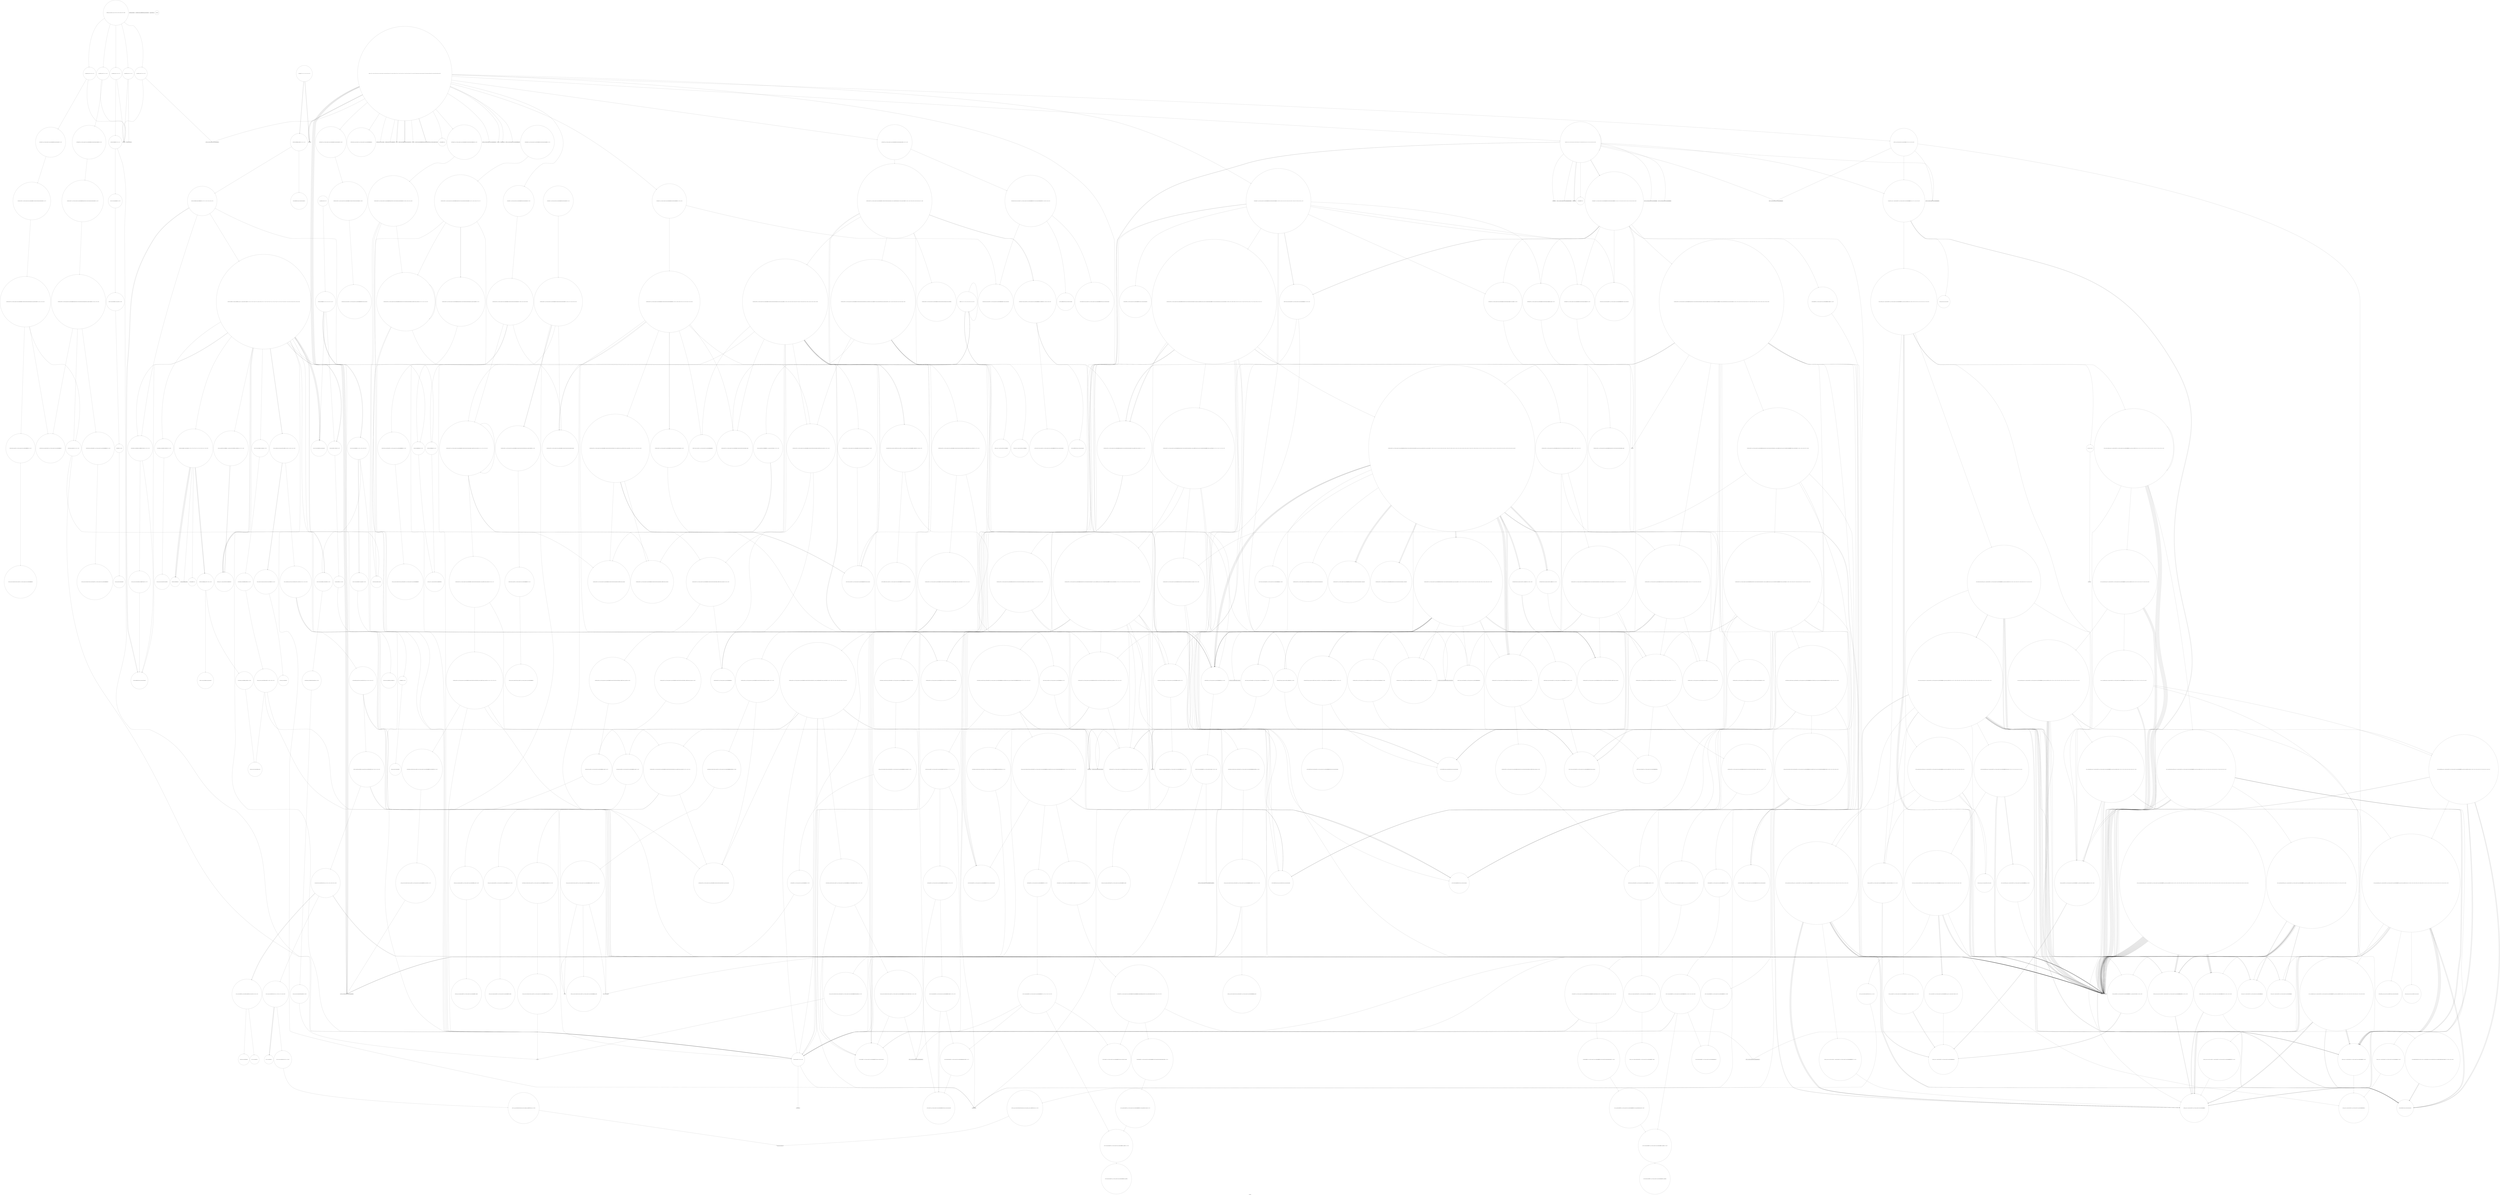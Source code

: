 digraph "Call Graph" {
	label="Call Graph";

	Node0x56132193d460 [shape=record,shape=circle,label="{__cxx_global_var_init|{<s0>1|<s1>2}}"];
	Node0x56132193d460:s0 -> Node0x56132193d4e0[color=black];
	Node0x56132193d460:s1 -> Node0x561322140610[color=black];
	Node0x56132214f1f0 [shape=record,shape=circle,label="{_ZN9__gnu_cxx13new_allocatorIiE7destroyIiEEvPT_}"];
	Node0x56132214c870 [shape=record,shape=circle,label="{_ZNK9__gnu_cxx16__aligned_membufINSt7__cxx1112basic_stringIcSt11char_traitsIcESaIcEEEE6_M_ptrEv|{<s0>628}}"];
	Node0x56132214c870:s0 -> Node0x56132214c8f0[color=black];
	Node0x561322147ed0 [shape=record,shape=circle,label="{_ZNSt3mapINSt7__cxx1112basic_stringIcSt11char_traitsIcESaIcEEEiSt4lessIS5_ESaISt4pairIKS5_iEEE3endEv|{<s0>446}}"];
	Node0x561322147ed0:s0 -> Node0x561322144730[color=black];
	Node0x561322141d10 [shape=record,shape=circle,label="{_ZNSt8_Rb_treeINSt7__cxx1112basic_stringIcSt11char_traitsIcESaIcEEESt4pairIKS5_iESt10_Select1stIS8_ESt4lessIS5_ESaIS8_EE8_M_eraseEPSt13_Rb_tree_nodeIS8_E|{<s0>172|<s1>173|<s2>174|<s3>175}}"];
	Node0x561322141d10:s0 -> Node0x561322141e90[color=black];
	Node0x561322141d10:s1 -> Node0x561322141d10[color=black];
	Node0x561322141d10:s2 -> Node0x561322141f10[color=black];
	Node0x561322141d10:s3 -> Node0x561322141f90[color=black];
	Node0x561322140b90 [shape=record,shape=circle,label="{__cxx_global_var_init.4|{<s0>21|<s1>22}}"];
	Node0x561322140b90:s0 -> Node0x561322140c10[color=black];
	Node0x561322140b90:s1 -> Node0x561322140610[color=black];
	Node0x56132214cf70 [shape=record,shape=circle,label="{_ZSt7forwardIRPSt13_Rb_tree_nodeINSt7__cxx1112basic_stringIcSt11char_traitsIcESaIcEEEEEOT_RNSt16remove_referenceISA_E4typeE}"];
	Node0x5613221445b0 [shape=record,shape=circle,label="{_ZNKSt13_Rb_tree_nodeISt4pairIKNSt7__cxx1112basic_stringIcSt11char_traitsIcESaIcEEEiEE9_M_valptrEv|{<s0>479}}"];
	Node0x5613221445b0:s0 -> Node0x561322144630[color=black];
	Node0x561322142410 [shape=record,shape=circle,label="{_ZN9__gnu_cxx16__aligned_membufISt4pairIKNSt7__cxx1112basic_stringIcSt11char_traitsIcESaIcEEEiEE7_M_addrEv}"];
	Node0x561322141290 [shape=record,shape=Mrecord,label="{_ZNSt7__cxx1112basic_stringIcSt11char_traitsIcESaIcEEixEm}"];
	Node0x56132214d670 [shape=record,shape=circle,label="{_ZNSt8_Rb_treeINSt7__cxx1112basic_stringIcSt11char_traitsIcESaIcEEESt4pairIKS5_iESt10_Select1stIS8_ESt4lessIS5_ESaIS8_EE22_M_emplace_hint_uniqueIJRKSt21piecewise_construct_tSt5tupleIJOS5_EESJ_IJEEEEESt17_Rb_tree_iteratorIS8_ESt23_Rb_tree_const_iteratorIS8_EDpOT_|{<s0>696|<s1>697|<s2>698|<s3>699|<s4>700|<s5>701|<s6>702|<s7>703|<s8>704|<s9>705|<s10>706|<s11>707|<s12>708|<s13>709|<s14>710|<s15>711}}"];
	Node0x56132214d670:s0 -> Node0x5613221449b0[color=black];
	Node0x56132214d670:s1 -> Node0x56132214d870[color=black];
	Node0x56132214d670:s2 -> Node0x561322144ab0[color=black];
	Node0x56132214d670:s3 -> Node0x56132214d7f0[color=black];
	Node0x56132214d670:s4 -> Node0x5613221466d0[color=black];
	Node0x56132214d670:s5 -> Node0x5613221483d0[color=black];
	Node0x56132214d670:s6 -> Node0x561322144b30[color=black];
	Node0x56132214d670:s7 -> Node0x561322144bb0[color=black];
	Node0x56132214d670:s8 -> Node0x5613221437b0[color=black];
	Node0x56132214d670:s9 -> Node0x561322141f90[color=black];
	Node0x56132214d670:s10 -> Node0x561322144c30[color=black];
	Node0x56132214d670:s11 -> Node0x561322141f90[color=black];
	Node0x56132214d670:s12 -> Node0x561322148450[color=black];
	Node0x56132214d670:s13 -> Node0x561322144cb0[color=black];
	Node0x56132214d670:s14 -> Node0x561322144d30[color=black];
	Node0x56132214d670:s15 -> Node0x561322143730[color=black];
	Node0x561322144cb0 [shape=record,shape=Mrecord,label="{__cxa_end_catch}"];
	Node0x561322142b10 [shape=record,shape=circle,label="{_ZNSt12_Vector_baseIiSaIiEE13_M_deallocateEPim|{<s0>203}}"];
	Node0x561322142b10:s0 -> Node0x561322142c10[color=black];
	Node0x561322141990 [shape=record,shape=Mrecord,label="{_ZNKSt7__cxx1112basic_stringIcSt11char_traitsIcESaIcEE6lengthEv}"];
	Node0x56132214dd70 [shape=record,shape=circle,label="{_ZNSt10_Head_baseILm0EONSt7__cxx1112basic_stringIcSt11char_traitsIcESaIcEEELb0EE7_M_headERS7_}"];
	Node0x5613221453b0 [shape=record,shape=circle,label="{_ZSt7forwardIRKNSt7__cxx1112basic_stringIcSt11char_traitsIcESaIcEEEEOT_RNSt16remove_referenceIS8_E4typeE}"];
	Node0x561322146a50 [shape=record,shape=circle,label="{_ZNK9__gnu_cxx17__normal_iteratorIPcNSt7__cxx1112basic_stringIcSt11char_traitsIcESaIcEEEE4baseEv}"];
	Node0x5613221430b0 [shape=record,shape=circle,label="{_Z3dfsii|{<s0>117|<s1>118|<s2>119|<s3>120|<s4>121|<s5>122}}"];
	Node0x5613221430b0:s0 -> Node0x561322143130[color=black];
	Node0x5613221430b0:s1 -> Node0x5613221431b0[color=black];
	Node0x5613221430b0:s2 -> Node0x561322143230[color=black];
	Node0x5613221430b0:s3 -> Node0x5613221432b0[color=black];
	Node0x5613221430b0:s4 -> Node0x5613221430b0[color=black];
	Node0x5613221430b0:s5 -> Node0x561322143330[color=black];
	Node0x56132214e470 [shape=record,shape=circle,label="{_ZN9__gnu_cxxmiIPiSt6vectorIiSaIiEEEENS_17__normal_iteratorIT_T0_E15difference_typeERKS8_SB_|{<s0>797|<s1>798}}"];
	Node0x56132214e470:s0 -> Node0x56132214e5f0[color=black];
	Node0x56132214e470:s1 -> Node0x56132214e5f0[color=black];
	Node0x561322145ab0 [shape=record,shape=circle,label="{_ZNSt4pairIPSt18_Rb_tree_node_baseS1_EC2IRS1_S4_Lb1EEEOT_OT0_|{<s0>589|<s1>590}}"];
	Node0x561322145ab0:s0 -> Node0x561322145d30[color=black];
	Node0x561322145ab0:s1 -> Node0x561322145d30[color=black];
	Node0x561322147150 [shape=record,shape=circle,label="{_ZN9__gnu_cxx17__normal_iteratorIPcNSt7__cxx1112basic_stringIcSt11char_traitsIcESaIcEEEEC2ERKS1_}"];
	Node0x5613221437b0 [shape=record,shape=Mrecord,label="{__cxa_begin_catch}"];
	Node0x56132214eb70 [shape=record,shape=circle,label="{_ZSt22__uninitialized_copy_aISt13move_iteratorIPiES1_iET0_T_S4_S3_RSaIT1_E|{<s0>811|<s1>812|<s2>813}}"];
	Node0x56132214eb70:s0 -> Node0x5613221466d0[color=black];
	Node0x56132214eb70:s1 -> Node0x5613221466d0[color=black];
	Node0x56132214eb70:s2 -> Node0x56132214ec70[color=black];
	Node0x5613221461b0 [shape=record,shape=circle,label="{_ZNSt8_Rb_treeINSt7__cxx1112basic_stringIcSt11char_traitsIcESaIcEEES5_St9_IdentityIS5_ESt4lessIS5_ESaIS5_EE5clearEv|{<s0>603|<s1>604|<s2>605|<s3>606}}"];
	Node0x5613221461b0:s0 -> Node0x5613221439b0[color=black];
	Node0x5613221461b0:s1 -> Node0x561322143930[color=black];
	Node0x5613221461b0:s2 -> Node0x5613221436b0[color=black];
	Node0x5613221461b0:s3 -> Node0x561322143730[color=black];
	Node0x561322147850 [shape=record,shape=circle,label="{_ZN9__gnu_cxxeqIPcNSt7__cxx1112basic_stringIcSt11char_traitsIcESaIcEEEEEbRKNS_17__normal_iteratorIT_T0_EESD_|{<s0>411|<s1>412}}"];
	Node0x561322147850:s0 -> Node0x561322146a50[color=black];
	Node0x561322147850:s1 -> Node0x561322146a50[color=black];
	Node0x561322143eb0 [shape=record,shape=circle,label="{_ZN9__gnu_cxx13new_allocatorISt13_Rb_tree_nodeINSt7__cxx1112basic_stringIcSt11char_traitsIcESaIcEEEEE7destroyIS7_EEvPT_|{<s0>157}}"];
	Node0x561322143eb0:s0 -> Node0x561322140c90[color=black];
	Node0x56132193d4e0 [shape=record,shape=Mrecord,label="{_ZNSt8ios_base4InitC1Ev}"];
	Node0x56132214f270 [shape=record,shape=circle,label="{_ZN9__gnu_cxx17__normal_iteratorIPiSt6vectorIiSaIiEEEC2ERKS1_}"];
	Node0x56132214c8f0 [shape=record,shape=circle,label="{_ZNK9__gnu_cxx16__aligned_membufINSt7__cxx1112basic_stringIcSt11char_traitsIcESaIcEEEE7_M_addrEv}"];
	Node0x561322147f50 [shape=record,shape=circle,label="{_ZNKSt3mapINSt7__cxx1112basic_stringIcSt11char_traitsIcESaIcEEEiSt4lessIS5_ESaISt4pairIKS5_iEEE8key_compEv|{<s0>447}}"];
	Node0x561322147f50:s0 -> Node0x5613221447b0[color=black];
	Node0x561322141d90 [shape=record,shape=circle,label="{_ZNSt8_Rb_treeINSt7__cxx1112basic_stringIcSt11char_traitsIcESaIcEEESt4pairIKS5_iESt10_Select1stIS8_ESt4lessIS5_ESaIS8_EE8_M_beginEv}"];
	Node0x561322140c10 [shape=record,shape=Mrecord,label="{_ZNSt7__cxx1112basic_stringIcSt11char_traitsIcESaIcEEC1Ev}"];
	Node0x56132214cff0 [shape=record,shape=circle,label="{_ZNKSt8_Rb_treeINSt7__cxx1112basic_stringIcSt11char_traitsIcESaIcEEES5_St9_IdentityIS5_ESt4lessIS5_ESaIS5_EE11_Alloc_nodeclIRKS5_EEPSt13_Rb_tree_nodeIS5_EOT_|{<s0>672|<s1>673}}"];
	Node0x56132214cff0:s0 -> Node0x5613221453b0[color=black];
	Node0x56132214cff0:s1 -> Node0x56132214d070[color=black];
	Node0x561322144630 [shape=record,shape=circle,label="{_ZNK9__gnu_cxx16__aligned_membufISt4pairIKNSt7__cxx1112basic_stringIcSt11char_traitsIcESaIcEEEiEE6_M_ptrEv|{<s0>480}}"];
	Node0x561322144630:s0 -> Node0x5613221446b0[color=black];
	Node0x561322142490 [shape=record,shape=circle,label="{_ZNSt16allocator_traitsISaISt13_Rb_tree_nodeISt4pairIKNSt7__cxx1112basic_stringIcSt11char_traitsIcESaIcEEEiEEEE10deallocateERSB_PSA_m|{<s0>191}}"];
	Node0x561322142490:s0 -> Node0x561322142510[color=black];
	Node0x561322141310 [shape=record,shape=Mrecord,label="{_ZNSt7__cxx1112basic_stringIcSt11char_traitsIcESaIcEEpLEc}"];
	Node0x56132214d6f0 [shape=record,shape=circle,label="{_ZSt16forward_as_tupleIJNSt7__cxx1112basic_stringIcSt11char_traitsIcESaIcEEEEESt5tupleIJDpOT_EES9_|{<s0>712|<s1>713|<s2>714}}"];
	Node0x56132214d6f0:s0 -> Node0x56132214ddf0[color=black];
	Node0x56132214d6f0:s1 -> Node0x56132214dff0[color=black];
	Node0x56132214d6f0:s2 -> Node0x561322143730[color=black];
	Node0x561322144d30 [shape=record,shape=Mrecord,label="{llvm.trap}"];
	Node0x561322142b90 [shape=record,shape=circle,label="{_ZNSt12_Vector_baseIiSaIiEE12_Vector_implD2Ev|{<s0>204}}"];
	Node0x561322142b90:s0 -> Node0x561322146550[color=black];
	Node0x561322141a10 [shape=record,shape=circle,label="{_ZNSt3setINSt7__cxx1112basic_stringIcSt11char_traitsIcESaIcEEESt4lessIS5_ESaIS5_EE4findERKS5_|{<s0>94|<s1>95}}"];
	Node0x561322141a10:s0 -> Node0x561322146230[color=black];
	Node0x561322141a10:s1 -> Node0x5613221462b0[color=black];
	Node0x56132214ddf0 [shape=record,shape=circle,label="{_ZSt7forwardINSt7__cxx1112basic_stringIcSt11char_traitsIcESaIcEEEEOT_RNSt16remove_referenceIS6_E4typeE}"];
	Node0x561322145430 [shape=record,shape=circle,label="{_ZNSt11_Tuple_implILm0EJRKNSt7__cxx1112basic_stringIcSt11char_traitsIcESaIcEEEEE7_M_headERS8_|{<s0>564}}"];
	Node0x561322145430:s0 -> Node0x561322145530[color=black];
	Node0x561322146ad0 [shape=record,shape=circle,label="{_ZSt14__partial_sortIN9__gnu_cxx17__normal_iteratorIPcNSt7__cxx1112basic_stringIcSt11char_traitsIcESaIcEEEEENS0_5__ops15_Iter_less_iterEEvT_SC_SC_T0_|{<s0>244|<s1>245|<s2>246|<s3>247|<s4>248|<s5>249|<s6>250}}"];
	Node0x561322146ad0:s0 -> Node0x5613221466d0[color=black];
	Node0x561322146ad0:s1 -> Node0x5613221466d0[color=black];
	Node0x561322146ad0:s2 -> Node0x5613221466d0[color=black];
	Node0x561322146ad0:s3 -> Node0x561322146bd0[color=black];
	Node0x561322146ad0:s4 -> Node0x5613221466d0[color=black];
	Node0x561322146ad0:s5 -> Node0x5613221466d0[color=black];
	Node0x561322146ad0:s6 -> Node0x561322146c50[color=black];
	Node0x561322143130 [shape=record,shape=circle,label="{_ZNSt6vectorIiSaIiEE5beginEv|{<s0>123}}"];
	Node0x561322143130:s0 -> Node0x56132214f270[color=black];
	Node0x56132214e4f0 [shape=record,shape=circle,label="{_ZNSt12_Vector_baseIiSaIiEE11_M_allocateEm|{<s0>799}}"];
	Node0x56132214e4f0:s0 -> Node0x56132214ea70[color=black];
	Node0x561322145b30 [shape=record,shape=circle,label="{_ZNSt17_Rb_tree_iteratorISt4pairIKNSt7__cxx1112basic_stringIcSt11char_traitsIcESaIcEEEiEEmmEv|{<s0>591}}"];
	Node0x561322145b30:s0 -> Node0x561322145f30[color=black];
	Node0x5613221471d0 [shape=record,shape=circle,label="{_ZSt4moveIRN9__gnu_cxx5__ops15_Iter_less_iterEEONSt16remove_referenceIT_E4typeEOS5_}"];
	Node0x561322143830 [shape=record,shape=Mrecord,label="{_ZSt9terminatev}"];
	Node0x56132214ebf0 [shape=record,shape=circle,label="{_ZSt32__make_move_if_noexcept_iteratorIiSt13move_iteratorIPiEET0_PT_|{<s0>814}}"];
	Node0x56132214ebf0:s0 -> Node0x56132214f170[color=black];
	Node0x561322146230 [shape=record,shape=circle,label="{_ZNSt8_Rb_treeINSt7__cxx1112basic_stringIcSt11char_traitsIcESaIcEEES5_St9_IdentityIS5_ESt4lessIS5_ESaIS5_EE4findERKS5_|{<s0>607|<s1>608|<s2>609|<s3>610|<s4>611|<s5>612|<s6>613|<s7>614|<s8>615}}"];
	Node0x561322146230:s0 -> Node0x5613221439b0[color=black];
	Node0x561322146230:s1 -> Node0x5613221463b0[color=black];
	Node0x561322146230:s2 -> Node0x561322146330[color=black];
	Node0x561322146230:s3 -> Node0x56132214c4f0[color=black];
	Node0x561322146230:s4 -> Node0x561322146430[color=black];
	Node0x561322146230:s5 -> Node0x56132214c570[color=black];
	Node0x561322146230:s6 -> Node0x561322147fd0[color=black];
	Node0x561322146230:s7 -> Node0x56132214c4f0[color=black];
	Node0x561322146230:s8 -> Node0x5613221466d0[color=black];
	Node0x5613221478d0 [shape=record,shape=circle,label="{_ZSt13move_backwardIN9__gnu_cxx17__normal_iteratorIPcNSt7__cxx1112basic_stringIcSt11char_traitsIcESaIcEEEEES9_ET0_T_SB_SA_|{<s0>413|<s1>414|<s2>415|<s3>416|<s4>417|<s5>418}}"];
	Node0x5613221478d0:s0 -> Node0x5613221466d0[color=black];
	Node0x5613221478d0:s1 -> Node0x561322147ad0[color=black];
	Node0x5613221478d0:s2 -> Node0x5613221466d0[color=black];
	Node0x5613221478d0:s3 -> Node0x561322147ad0[color=black];
	Node0x5613221478d0:s4 -> Node0x5613221466d0[color=black];
	Node0x5613221478d0:s5 -> Node0x561322147a50[color=black];
	Node0x561322143f30 [shape=record,shape=circle,label="{_ZN9__gnu_cxx16__aligned_membufINSt7__cxx1112basic_stringIcSt11char_traitsIcESaIcEEEE6_M_ptrEv|{<s0>158}}"];
	Node0x561322143f30:s0 -> Node0x561322143fb0[color=black];
	Node0x561322140590 [shape=record,shape=Mrecord,label="{_ZNSt8ios_base4InitD1Ev}"];
	Node0x56132214f2f0 [shape=record,shape=circle,label="{_GLOBAL__sub_I_rachit.jain_2_1.cpp|{<s0>834|<s1>835|<s2>836|<s3>837|<s4>838}}"];
	Node0x56132214f2f0:s0 -> Node0x56132193d460[color=black];
	Node0x56132214f2f0:s1 -> Node0x561322140690[color=black];
	Node0x56132214f2f0:s2 -> Node0x561322140890[color=black];
	Node0x56132214f2f0:s3 -> Node0x561322140a10[color=black];
	Node0x56132214f2f0:s4 -> Node0x561322140b90[color=black];
	Node0x56132214c970 [shape=record,shape=circle,label="{_ZNSt8_Rb_treeINSt7__cxx1112basic_stringIcSt11char_traitsIcESaIcEEES5_St9_IdentityIS5_ESt4lessIS5_ESaIS5_EE8_S_valueEPKSt18_Rb_tree_node_base|{<s0>629}}"];
	Node0x56132214c970:s0 -> Node0x56132214c7f0[color=black];
	Node0x561322147fd0 [shape=record,shape=circle,label="{_ZNKSt4lessINSt7__cxx1112basic_stringIcSt11char_traitsIcESaIcEEEEclERKS5_S8_|{<s0>448}}"];
	Node0x561322147fd0:s0 -> Node0x561322144830[color=black];
	Node0x561322141e10 [shape=record,shape=circle,label="{_ZNSt8_Rb_treeINSt7__cxx1112basic_stringIcSt11char_traitsIcESaIcEEESt4pairIKS5_iESt10_Select1stIS8_ESt4lessIS5_ESaIS8_EE13_Rb_tree_implISC_Lb1EED2Ev|{<s0>176}}"];
	Node0x561322141e10:s0 -> Node0x561322142590[color=black];
	Node0x561322140c90 [shape=record,shape=Mrecord,label="{_ZNSt7__cxx1112basic_stringIcSt11char_traitsIcESaIcEED1Ev}"];
	Node0x56132214d070 [shape=record,shape=circle,label="{_ZNSt8_Rb_treeINSt7__cxx1112basic_stringIcSt11char_traitsIcESaIcEEES5_St9_IdentityIS5_ESt4lessIS5_ESaIS5_EE14_M_create_nodeIJRKS5_EEEPSt13_Rb_tree_nodeIS5_EDpOT_|{<s0>674|<s1>675|<s2>676}}"];
	Node0x56132214d070:s0 -> Node0x56132214d0f0[color=black];
	Node0x56132214d070:s1 -> Node0x5613221453b0[color=black];
	Node0x56132214d070:s2 -> Node0x56132214d170[color=black];
	Node0x5613221446b0 [shape=record,shape=circle,label="{_ZNK9__gnu_cxx16__aligned_membufISt4pairIKNSt7__cxx1112basic_stringIcSt11char_traitsIcESaIcEEEiEE7_M_addrEv}"];
	Node0x561322142510 [shape=record,shape=circle,label="{_ZN9__gnu_cxx13new_allocatorISt13_Rb_tree_nodeISt4pairIKNSt7__cxx1112basic_stringIcSt11char_traitsIcESaIcEEEiEEE10deallocateEPSB_m|{<s0>192}}"];
	Node0x561322142510:s0 -> Node0x561322144130[color=black];
	Node0x561322141390 [shape=record,shape=circle,label="{_ZNSt3mapINSt7__cxx1112basic_stringIcSt11char_traitsIcESaIcEEEiSt4lessIS5_ESaISt4pairIKS5_iEEEixERS9_|{<s0>46|<s1>47|<s2>48|<s3>49|<s4>50|<s5>51|<s6>52|<s7>53|<s8>54|<s9>55|<s10>56}}"];
	Node0x561322141390:s0 -> Node0x561322147dd0[color=black];
	Node0x561322141390:s1 -> Node0x561322147ed0[color=black];
	Node0x561322141390:s2 -> Node0x561322147e50[color=black];
	Node0x561322141390:s3 -> Node0x561322147f50[color=black];
	Node0x561322141390:s4 -> Node0x561322148050[color=black];
	Node0x561322141390:s5 -> Node0x561322147fd0[color=black];
	Node0x561322141390:s6 -> Node0x561322148150[color=black];
	Node0x561322141390:s7 -> Node0x5613221481d0[color=black];
	Node0x561322141390:s8 -> Node0x5613221480d0[color=black];
	Node0x561322141390:s9 -> Node0x5613221466d0[color=black];
	Node0x561322141390:s10 -> Node0x561322148050[color=black];
	Node0x56132214d770 [shape=record,shape=circle,label="{_ZSt4moveIRNSt7__cxx1112basic_stringIcSt11char_traitsIcESaIcEEEEONSt16remove_referenceIT_E4typeEOS8_}"];
	Node0x561322144db0 [shape=record,shape=circle,label="{_ZNSt8_Rb_treeINSt7__cxx1112basic_stringIcSt11char_traitsIcESaIcEEESt4pairIKS5_iESt10_Select1stIS8_ESt4lessIS5_ESaIS8_EE11_M_get_nodeEv|{<s0>532|<s1>533}}"];
	Node0x561322144db0:s0 -> Node0x561322142190[color=black];
	Node0x561322144db0:s1 -> Node0x561322144eb0[color=black];
	Node0x561322142c10 [shape=record,shape=circle,label="{_ZNSt16allocator_traitsISaIiEE10deallocateERS0_Pim|{<s0>205}}"];
	Node0x561322142c10:s0 -> Node0x5613221464d0[color=black];
	Node0x561322141a90 [shape=record,shape=circle,label="{_ZNKSt23_Rb_tree_const_iteratorINSt7__cxx1112basic_stringIcSt11char_traitsIcESaIcEEEEeqERKS6_}"];
	Node0x56132214de70 [shape=record,shape=circle,label="{_ZNSt4pairIKNSt7__cxx1112basic_stringIcSt11char_traitsIcESaIcEEEiEC2IJOS5_EJLm0EEJEJEEERSt5tupleIJDpT_EERSA_IJDpT1_EESt12_Index_tupleIJXspT0_EEESJ_IJXspT2_EEE|{<s0>748|<s1>749|<s2>750}}"];
	Node0x56132214de70:s0 -> Node0x56132214def0[color=black];
	Node0x56132214de70:s1 -> Node0x56132214dbf0[color=black];
	Node0x56132214de70:s2 -> Node0x561322140f10[color=black];
	Node0x5613221454b0 [shape=record,shape=circle,label="{_ZNSt10_Head_baseILm0ERKNSt7__cxx1112basic_stringIcSt11char_traitsIcESaIcEEELb0EEC2ES7_}"];
	Node0x561322146b50 [shape=record,shape=circle,label="{_ZSt27__unguarded_partition_pivotIN9__gnu_cxx17__normal_iteratorIPcNSt7__cxx1112basic_stringIcSt11char_traitsIcESaIcEEEEENS0_5__ops15_Iter_less_iterEET_SC_SC_T0_|{<s0>251|<s1>252|<s2>253|<s3>254|<s4>255|<s5>256|<s6>257|<s7>258|<s8>259|<s9>260|<s10>261}}"];
	Node0x561322146b50:s0 -> Node0x561322146950[color=black];
	Node0x561322146b50:s1 -> Node0x561322146fd0[color=black];
	Node0x561322146b50:s2 -> Node0x5613221466d0[color=black];
	Node0x561322146b50:s3 -> Node0x561322146fd0[color=black];
	Node0x561322146b50:s4 -> Node0x5613221466d0[color=black];
	Node0x561322146b50:s5 -> Node0x5613221474d0[color=black];
	Node0x561322146b50:s6 -> Node0x561322147450[color=black];
	Node0x561322146b50:s7 -> Node0x561322146fd0[color=black];
	Node0x561322146b50:s8 -> Node0x5613221466d0[color=black];
	Node0x561322146b50:s9 -> Node0x5613221466d0[color=black];
	Node0x561322146b50:s10 -> Node0x561322147550[color=black];
	Node0x5613221431b0 [shape=record,shape=circle,label="{_ZNSt6vectorIiSaIiEE3endEv|{<s0>124}}"];
	Node0x5613221431b0:s0 -> Node0x56132214f270[color=black];
	Node0x56132214e570 [shape=record,shape=circle,label="{_ZSt34__uninitialized_move_if_noexcept_aIPiS0_SaIiEET0_T_S3_S2_RT1_|{<s0>800|<s1>801|<s2>802}}"];
	Node0x56132214e570:s0 -> Node0x56132214ebf0[color=black];
	Node0x56132214e570:s1 -> Node0x56132214ebf0[color=black];
	Node0x56132214e570:s2 -> Node0x56132214eb70[color=black];
	Node0x561322145bb0 [shape=record,shape=circle,label="{_ZNSt17_Rb_tree_iteratorISt4pairIKNSt7__cxx1112basic_stringIcSt11char_traitsIcESaIcEEEiEEppEv|{<s0>592}}"];
	Node0x561322145bb0:s0 -> Node0x561322145fb0[color=black];
	Node0x561322147250 [shape=record,shape=circle,label="{_ZN9__gnu_cxx5__ops14_Iter_less_valC2ENS0_15_Iter_less_iterE}"];
	Node0x5613221438b0 [shape=record,shape=circle,label="{_ZNSt8_Rb_treeINSt7__cxx1112basic_stringIcSt11char_traitsIcESaIcEEES5_St9_IdentityIS5_ESt4lessIS5_ESaIS5_EED2Ev|{<s0>136|<s1>137|<s2>138|<s3>139|<s4>140}}"];
	Node0x5613221438b0:s0 -> Node0x5613221439b0[color=black];
	Node0x5613221438b0:s1 -> Node0x561322143930[color=black];
	Node0x5613221438b0:s2 -> Node0x561322143a30[color=black];
	Node0x5613221438b0:s3 -> Node0x561322143a30[color=black];
	Node0x5613221438b0:s4 -> Node0x561322143730[color=black];
	Node0x56132214ec70 [shape=record,shape=circle,label="{_ZSt18uninitialized_copyISt13move_iteratorIPiES1_ET0_T_S4_S3_|{<s0>815|<s1>816|<s2>817}}"];
	Node0x56132214ec70:s0 -> Node0x5613221466d0[color=black];
	Node0x56132214ec70:s1 -> Node0x5613221466d0[color=black];
	Node0x56132214ec70:s2 -> Node0x56132214ecf0[color=black];
	Node0x5613221462b0 [shape=record,shape=circle,label="{_ZNSt23_Rb_tree_const_iteratorINSt7__cxx1112basic_stringIcSt11char_traitsIcESaIcEEEEC2ERKSt17_Rb_tree_iteratorIS5_E}"];
	Node0x561322147950 [shape=record,shape=circle,label="{_ZSt25__unguarded_linear_insertIN9__gnu_cxx17__normal_iteratorIPcNSt7__cxx1112basic_stringIcSt11char_traitsIcESaIcEEEEENS0_5__ops14_Val_less_iterEEvT_T0_|{<s0>419|<s1>420|<s2>421|<s3>422|<s4>423|<s5>424|<s6>425|<s7>426|<s8>427|<s9>428|<s10>429|<s11>430|<s12>431}}"];
	Node0x561322147950:s0 -> Node0x561322147050[color=black];
	Node0x561322147950:s1 -> Node0x561322146f50[color=black];
	Node0x561322147950:s2 -> Node0x5613221466d0[color=black];
	Node0x561322147950:s3 -> Node0x5613221473d0[color=black];
	Node0x561322147950:s4 -> Node0x5613221466d0[color=black];
	Node0x561322147950:s5 -> Node0x561322147d50[color=black];
	Node0x561322147950:s6 -> Node0x561322147050[color=black];
	Node0x561322147950:s7 -> Node0x561322146f50[color=black];
	Node0x561322147950:s8 -> Node0x561322147050[color=black];
	Node0x561322147950:s9 -> Node0x5613221466d0[color=black];
	Node0x561322147950:s10 -> Node0x5613221473d0[color=black];
	Node0x561322147950:s11 -> Node0x561322146f50[color=black];
	Node0x561322147950:s12 -> Node0x561322147050[color=black];
	Node0x561322143fb0 [shape=record,shape=circle,label="{_ZN9__gnu_cxx16__aligned_membufINSt7__cxx1112basic_stringIcSt11char_traitsIcESaIcEEEE7_M_addrEv}"];
	Node0x561322140610 [shape=record,shape=Mrecord,label="{__cxa_atexit}"];
	Node0x56132214c9f0 [shape=record,shape=circle,label="{_ZNKSt8_Rb_treeINSt7__cxx1112basic_stringIcSt11char_traitsIcESaIcEEES5_St9_IdentityIS5_ESt4lessIS5_ESaIS5_EE3endEv|{<s0>630}}"];
	Node0x56132214c9f0:s0 -> Node0x56132214ca70[color=black];
	Node0x561322148050 [shape=record,shape=circle,label="{_ZNKSt17_Rb_tree_iteratorISt4pairIKNSt7__cxx1112basic_stringIcSt11char_traitsIcESaIcEEEiEEdeEv|{<s0>449|<s1>450}}"];
	Node0x561322148050:s0 -> Node0x561322142210[color=black];
	Node0x561322148050:s1 -> Node0x561322143730[color=black];
	Node0x561322141e90 [shape=record,shape=circle,label="{_ZNSt8_Rb_treeINSt7__cxx1112basic_stringIcSt11char_traitsIcESaIcEEESt4pairIKS5_iESt10_Select1stIS8_ESt4lessIS5_ESaIS8_EE8_S_rightEPSt18_Rb_tree_node_base}"];
	Node0x561322140d10 [shape=record,shape=circle,label="{_Z1fNSt7__cxx1112basic_stringIcSt11char_traitsIcESaIcEEE|{<s0>23|<s1>24|<s2>25|<s3>26}}"];
	Node0x561322140d10:s0 -> Node0x561322140e10[color=black];
	Node0x561322140d10:s1 -> Node0x561322140e90[color=black];
	Node0x561322140d10:s2 -> Node0x561322140d90[color=black];
	Node0x561322140d10:s3 -> Node0x561322140f10[color=black];
	Node0x56132214d0f0 [shape=record,shape=circle,label="{_ZNSt8_Rb_treeINSt7__cxx1112basic_stringIcSt11char_traitsIcESaIcEEES5_St9_IdentityIS5_ESt4lessIS5_ESaIS5_EE11_M_get_nodeEv|{<s0>677|<s1>678}}"];
	Node0x56132214d0f0:s0 -> Node0x561322143db0[color=black];
	Node0x56132214d0f0:s1 -> Node0x56132214d1f0[color=black];
	Node0x561322144730 [shape=record,shape=circle,label="{_ZNSt8_Rb_treeINSt7__cxx1112basic_stringIcSt11char_traitsIcESaIcEEESt4pairIKS5_iESt10_Select1stIS8_ESt4lessIS5_ESaIS8_EE3endEv|{<s0>481}}"];
	Node0x561322144730:s0 -> Node0x561322148450[color=black];
	Node0x561322142590 [shape=record,shape=circle,label="{_ZNSaISt13_Rb_tree_nodeISt4pairIKNSt7__cxx1112basic_stringIcSt11char_traitsIcESaIcEEEiEEED2Ev|{<s0>193}}"];
	Node0x561322142590:s0 -> Node0x561322142610[color=black];
	Node0x561322141410 [shape=record,shape=circle,label="{main|{<s0>57|<s1>58|<s2>59|<s3>60|<s4>61|<s5>62|<s6>63|<s7>64|<s8>65|<s9>66|<s10>67|<s11>68|<s12>69|<s13>70|<s14>71|<s15>72|<s16>73|<s17>74|<s18>75|<s19>76|<s20>77|<s21>78|<s22>79|<s23>80|<s24>81|<s25>82|<s26>83|<s27>84|<s28>85|<s29>86|<s30>87|<s31>88|<s32>89|<s33>90|<s34>91}}"];
	Node0x561322141410:s0 -> Node0x561322141490[color=black];
	Node0x561322141410:s1 -> Node0x561322141510[color=black];
	Node0x561322141410:s2 -> Node0x561322141590[color=black];
	Node0x561322141410:s3 -> Node0x561322141590[color=black];
	Node0x561322141410:s4 -> Node0x561322141610[color=black];
	Node0x561322141410:s5 -> Node0x561322140c10[color=black];
	Node0x561322141410:s6 -> Node0x561322141690[color=black];
	Node0x561322141410:s7 -> Node0x561322141710[color=black];
	Node0x561322141410:s8 -> Node0x561322141690[color=black];
	Node0x561322141410:s9 -> Node0x561322141610[color=black];
	Node0x561322141410:s10 -> Node0x561322141610[color=black];
	Node0x561322141410:s11 -> Node0x561322141790[color=black];
	Node0x561322141410:s12 -> Node0x561322141810[color=black];
	Node0x561322141410:s13 -> Node0x561322141890[color=black];
	Node0x561322141410:s14 -> Node0x561322141990[color=black];
	Node0x561322141410:s15 -> Node0x561322141910[color=black];
	Node0x561322141410:s16 -> Node0x561322141a10[color=black];
	Node0x561322141410:s17 -> Node0x561322141b10[color=black];
	Node0x561322141410:s18 -> Node0x561322141a90[color=black];
	Node0x561322141410:s19 -> Node0x561322141b90[color=black];
	Node0x561322141410:s20 -> Node0x561322142cb0[color=black];
	Node0x561322141410:s21 -> Node0x561322140d10[color=black];
	Node0x561322141410:s22 -> Node0x561322141c10[color=black];
	Node0x561322141410:s23 -> Node0x561322140c90[color=black];
	Node0x561322141410:s24 -> Node0x561322140c90[color=black];
	Node0x561322141410:s25 -> Node0x561322140c90[color=black];
	Node0x561322141410:s26 -> Node0x561322140c90[color=black];
	Node0x561322141410:s27 -> Node0x561322141890[color=black];
	Node0x561322141410:s28 -> Node0x561322142d30[color=black];
	Node0x561322141410:s29 -> Node0x561322140f90[color=black];
	Node0x561322141410:s30 -> Node0x561322142db0[color=black];
	Node0x561322141410:s31 -> Node0x561322141690[color=black];
	Node0x561322141410:s32 -> Node0x561322142e30[color=black];
	Node0x561322141410:s33 -> Node0x561322140c90[color=black];
	Node0x561322141410:s34 -> Node0x561322140c90[color=black];
	Node0x56132214d7f0 [shape=record,shape=circle,label="{_ZNSt8_Rb_treeINSt7__cxx1112basic_stringIcSt11char_traitsIcESaIcEEESt4pairIKS5_iESt10_Select1stIS8_ESt4lessIS5_ESaIS8_EE14_M_create_nodeIJRKSt21piecewise_construct_tSt5tupleIJOS5_EESJ_IJEEEEEPSt13_Rb_tree_nodeIS8_EDpOT_|{<s0>715|<s1>716|<s2>717|<s3>718|<s4>719}}"];
	Node0x56132214d7f0:s0 -> Node0x561322144db0[color=black];
	Node0x56132214d7f0:s1 -> Node0x5613221449b0[color=black];
	Node0x56132214d7f0:s2 -> Node0x56132214d870[color=black];
	Node0x56132214d7f0:s3 -> Node0x561322144ab0[color=black];
	Node0x56132214d7f0:s4 -> Node0x56132214d8f0[color=black];
	Node0x561322144e30 [shape=record,shape=circle,label="{_ZNSt8_Rb_treeINSt7__cxx1112basic_stringIcSt11char_traitsIcESaIcEEESt4pairIKS5_iESt10_Select1stIS8_ESt4lessIS5_ESaIS8_EE17_M_construct_nodeIJRKSt21piecewise_construct_tSt5tupleIJRS7_EESJ_IJEEEEEvPSt13_Rb_tree_nodeIS8_EDpOT_|{<s0>534|<s1>535|<s2>536|<s3>537|<s4>538|<s5>539|<s6>540|<s7>541|<s8>542|<s9>543|<s10>544}}"];
	Node0x561322144e30:s0 -> Node0x561322142190[color=black];
	Node0x561322144e30:s1 -> Node0x561322142210[color=black];
	Node0x561322144e30:s2 -> Node0x5613221449b0[color=black];
	Node0x561322144e30:s3 -> Node0x561322144a30[color=black];
	Node0x561322144e30:s4 -> Node0x561322144ab0[color=black];
	Node0x561322144e30:s5 -> Node0x561322145130[color=black];
	Node0x561322144e30:s6 -> Node0x5613221437b0[color=black];
	Node0x561322144e30:s7 -> Node0x561322142090[color=black];
	Node0x561322144e30:s8 -> Node0x561322144c30[color=black];
	Node0x561322144e30:s9 -> Node0x561322144cb0[color=black];
	Node0x561322144e30:s10 -> Node0x561322143730[color=black];
	Node0x5613221464d0 [shape=record,shape=circle,label="{_ZN9__gnu_cxx13new_allocatorIiE10deallocateEPim|{<s0>206}}"];
	Node0x5613221464d0:s0 -> Node0x561322144130[color=black];
	Node0x561322141b10 [shape=record,shape=circle,label="{_ZNKSt3setINSt7__cxx1112basic_stringIcSt11char_traitsIcESaIcEEESt4lessIS5_ESaIS5_EE3endEv|{<s0>96}}"];
	Node0x561322141b10:s0 -> Node0x56132214c9f0[color=black];
	Node0x56132214def0 [shape=record,shape=circle,label="{_ZSt3getILm0EJONSt7__cxx1112basic_stringIcSt11char_traitsIcESaIcEEEEERNSt13tuple_elementIXT_ESt5tupleIJDpT0_EEE4typeERSB_|{<s0>751}}"];
	Node0x56132214def0:s0 -> Node0x56132214df70[color=black];
	Node0x561322145530 [shape=record,shape=circle,label="{_ZNSt10_Head_baseILm0ERKNSt7__cxx1112basic_stringIcSt11char_traitsIcESaIcEEELb0EE7_M_headERS8_}"];
	Node0x561322146bd0 [shape=record,shape=circle,label="{_ZSt13__heap_selectIN9__gnu_cxx17__normal_iteratorIPcNSt7__cxx1112basic_stringIcSt11char_traitsIcESaIcEEEEENS0_5__ops15_Iter_less_iterEEvT_SC_SC_T0_|{<s0>262|<s1>263|<s2>264|<s3>265|<s4>266|<s5>267|<s6>268|<s7>269|<s8>270|<s9>271|<s10>272|<s11>273|<s12>274}}"];
	Node0x561322146bd0:s0 -> Node0x5613221466d0[color=black];
	Node0x561322146bd0:s1 -> Node0x5613221466d0[color=black];
	Node0x561322146bd0:s2 -> Node0x561322146cd0[color=black];
	Node0x561322146bd0:s3 -> Node0x5613221466d0[color=black];
	Node0x561322146bd0:s4 -> Node0x561322146d50[color=black];
	Node0x561322146bd0:s5 -> Node0x5613221466d0[color=black];
	Node0x561322146bd0:s6 -> Node0x5613221466d0[color=black];
	Node0x561322146bd0:s7 -> Node0x561322146dd0[color=black];
	Node0x561322146bd0:s8 -> Node0x5613221466d0[color=black];
	Node0x561322146bd0:s9 -> Node0x5613221466d0[color=black];
	Node0x561322146bd0:s10 -> Node0x5613221466d0[color=black];
	Node0x561322146bd0:s11 -> Node0x561322146e50[color=black];
	Node0x561322146bd0:s12 -> Node0x561322146ed0[color=black];
	Node0x561322143230 [shape=record,shape=circle,label="{_ZN9__gnu_cxxneIPiSt6vectorIiSaIiEEEEbRKNS_17__normal_iteratorIT_T0_EESA_|{<s0>125|<s1>126}}"];
	Node0x561322143230:s0 -> Node0x56132214e5f0[color=black];
	Node0x561322143230:s1 -> Node0x56132214e5f0[color=black];
	Node0x56132214e5f0 [shape=record,shape=circle,label="{_ZNK9__gnu_cxx17__normal_iteratorIPiSt6vectorIiSaIiEEE4baseEv}"];
	Node0x561322145c30 [shape=record,shape=circle,label="{_ZNSt4pairIPSt18_Rb_tree_node_baseS1_EC2IRS1_Lb1EEEOT_RKS1_|{<s0>593}}"];
	Node0x561322145c30:s0 -> Node0x561322145d30[color=black];
	Node0x5613221472d0 [shape=record,shape=circle,label="{_ZSt11__push_heapIN9__gnu_cxx17__normal_iteratorIPcNSt7__cxx1112basic_stringIcSt11char_traitsIcESaIcEEEEElcNS0_5__ops14_Iter_less_valEEvT_T0_SD_T1_RT2_|{<s0>321|<s1>322|<s2>323|<s3>324|<s4>325|<s5>326|<s6>327|<s7>328|<s8>329|<s9>330}}"];
	Node0x5613221472d0:s0 -> Node0x561322146fd0[color=black];
	Node0x5613221472d0:s1 -> Node0x561322147350[color=black];
	Node0x5613221472d0:s2 -> Node0x561322146fd0[color=black];
	Node0x5613221472d0:s3 -> Node0x561322147050[color=black];
	Node0x5613221472d0:s4 -> Node0x561322146f50[color=black];
	Node0x5613221472d0:s5 -> Node0x561322146fd0[color=black];
	Node0x5613221472d0:s6 -> Node0x561322147050[color=black];
	Node0x5613221472d0:s7 -> Node0x561322146f50[color=black];
	Node0x5613221472d0:s8 -> Node0x561322146fd0[color=black];
	Node0x5613221472d0:s9 -> Node0x561322147050[color=black];
	Node0x561322143930 [shape=record,shape=circle,label="{_ZNSt8_Rb_treeINSt7__cxx1112basic_stringIcSt11char_traitsIcESaIcEEES5_St9_IdentityIS5_ESt4lessIS5_ESaIS5_EE8_M_eraseEPSt13_Rb_tree_nodeIS5_E|{<s0>141|<s1>142|<s2>143|<s3>144}}"];
	Node0x561322143930:s0 -> Node0x561322143ab0[color=black];
	Node0x561322143930:s1 -> Node0x561322143930[color=black];
	Node0x561322143930:s2 -> Node0x561322143b30[color=black];
	Node0x561322143930:s3 -> Node0x561322143bb0[color=black];
	Node0x56132214ecf0 [shape=record,shape=circle,label="{_ZNSt20__uninitialized_copyILb1EE13__uninit_copyISt13move_iteratorIPiES3_EET0_T_S6_S5_|{<s0>818|<s1>819|<s2>820}}"];
	Node0x56132214ecf0:s0 -> Node0x5613221466d0[color=black];
	Node0x56132214ecf0:s1 -> Node0x5613221466d0[color=black];
	Node0x56132214ecf0:s2 -> Node0x56132214ed70[color=black];
	Node0x561322146330 [shape=record,shape=circle,label="{_ZNSt8_Rb_treeINSt7__cxx1112basic_stringIcSt11char_traitsIcESaIcEEES5_St9_IdentityIS5_ESt4lessIS5_ESaIS5_EE14_M_lower_boundEPSt13_Rb_tree_nodeIS5_EPSt18_Rb_tree_node_baseRKS5_|{<s0>616|<s1>617|<s2>618|<s3>619|<s4>620}}"];
	Node0x561322146330:s0 -> Node0x56132214c5f0[color=black];
	Node0x561322146330:s1 -> Node0x561322147fd0[color=black];
	Node0x561322146330:s2 -> Node0x561322143b30[color=black];
	Node0x561322146330:s3 -> Node0x561322143ab0[color=black];
	Node0x561322146330:s4 -> Node0x56132214c670[color=black];
	Node0x5613221479d0 [shape=record,shape=circle,label="{_ZN9__gnu_cxx5__ops15__val_comp_iterENS0_15_Iter_less_iterE}"];
	Node0x561322144030 [shape=record,shape=circle,label="{_ZNSt16allocator_traitsISaISt13_Rb_tree_nodeINSt7__cxx1112basic_stringIcSt11char_traitsIcESaIcEEEEEE10deallocateERS8_PS7_m|{<s0>159}}"];
	Node0x561322144030:s0 -> Node0x5613221440b0[color=black];
	Node0x561322140690 [shape=record,shape=circle,label="{__cxx_global_var_init.1|{<s0>3|<s1>4}}"];
	Node0x561322140690:s0 -> Node0x561322140710[color=black];
	Node0x561322140690:s1 -> Node0x561322140610[color=black];
	Node0x56132214ca70 [shape=record,shape=circle,label="{_ZNSt23_Rb_tree_const_iteratorINSt7__cxx1112basic_stringIcSt11char_traitsIcESaIcEEEEC2EPKSt18_Rb_tree_node_base}"];
	Node0x5613221480d0 [shape=record,shape=circle,label="{_ZNSt8_Rb_treeINSt7__cxx1112basic_stringIcSt11char_traitsIcESaIcEEESt4pairIKS5_iESt10_Select1stIS8_ESt4lessIS5_ESaIS8_EE22_M_emplace_hint_uniqueIJRKSt21piecewise_construct_tSt5tupleIJRS7_EESJ_IJEEEEESt17_Rb_tree_iteratorIS8_ESt23_Rb_tree_const_iteratorIS8_EDpOT_|{<s0>451|<s1>452|<s2>453|<s3>454|<s4>455|<s5>456|<s6>457|<s7>458|<s8>459|<s9>460|<s10>461|<s11>462|<s12>463|<s13>464|<s14>465|<s15>466}}"];
	Node0x5613221480d0:s0 -> Node0x5613221449b0[color=black];
	Node0x5613221480d0:s1 -> Node0x561322144a30[color=black];
	Node0x5613221480d0:s2 -> Node0x561322144ab0[color=black];
	Node0x5613221480d0:s3 -> Node0x561322144930[color=black];
	Node0x5613221480d0:s4 -> Node0x5613221466d0[color=black];
	Node0x5613221480d0:s5 -> Node0x5613221483d0[color=black];
	Node0x5613221480d0:s6 -> Node0x561322144b30[color=black];
	Node0x5613221480d0:s7 -> Node0x561322144bb0[color=black];
	Node0x5613221480d0:s8 -> Node0x5613221437b0[color=black];
	Node0x5613221480d0:s9 -> Node0x561322141f90[color=black];
	Node0x5613221480d0:s10 -> Node0x561322144c30[color=black];
	Node0x5613221480d0:s11 -> Node0x561322141f90[color=black];
	Node0x5613221480d0:s12 -> Node0x561322148450[color=black];
	Node0x5613221480d0:s13 -> Node0x561322144cb0[color=black];
	Node0x5613221480d0:s14 -> Node0x561322144d30[color=black];
	Node0x5613221480d0:s15 -> Node0x561322143730[color=black];
	Node0x561322141f10 [shape=record,shape=circle,label="{_ZNSt8_Rb_treeINSt7__cxx1112basic_stringIcSt11char_traitsIcESaIcEEESt4pairIKS5_iESt10_Select1stIS8_ESt4lessIS5_ESaIS8_EE7_S_leftEPSt18_Rb_tree_node_base}"];
	Node0x561322140d90 [shape=record,shape=circle,label="{_ZSt4sortIN9__gnu_cxx17__normal_iteratorIPcNSt7__cxx1112basic_stringIcSt11char_traitsIcESaIcEEEEEEvT_SA_|{<s0>27|<s1>28|<s2>29|<s3>30}}"];
	Node0x561322140d90:s0 -> Node0x5613221466d0[color=black];
	Node0x561322140d90:s1 -> Node0x5613221466d0[color=black];
	Node0x561322140d90:s2 -> Node0x561322146750[color=black];
	Node0x561322140d90:s3 -> Node0x561322146650[color=black];
	Node0x56132214d170 [shape=record,shape=circle,label="{_ZNSt8_Rb_treeINSt7__cxx1112basic_stringIcSt11char_traitsIcESaIcEEES5_St9_IdentityIS5_ESt4lessIS5_ESaIS5_EE17_M_construct_nodeIJRKS5_EEEvPSt13_Rb_tree_nodeIS5_EDpOT_|{<s0>679|<s1>680|<s2>681|<s3>682|<s4>683|<s5>684|<s6>685|<s7>686|<s8>687}}"];
	Node0x56132214d170:s0 -> Node0x561322143db0[color=black];
	Node0x56132214d170:s1 -> Node0x561322143e30[color=black];
	Node0x56132214d170:s2 -> Node0x5613221453b0[color=black];
	Node0x56132214d170:s3 -> Node0x56132214d370[color=black];
	Node0x56132214d170:s4 -> Node0x5613221437b0[color=black];
	Node0x56132214d170:s5 -> Node0x561322143cb0[color=black];
	Node0x56132214d170:s6 -> Node0x561322144c30[color=black];
	Node0x56132214d170:s7 -> Node0x561322144cb0[color=black];
	Node0x56132214d170:s8 -> Node0x561322143730[color=black];
	Node0x5613221447b0 [shape=record,shape=circle,label="{_ZNKSt8_Rb_treeINSt7__cxx1112basic_stringIcSt11char_traitsIcESaIcEEESt4pairIKS5_iESt10_Select1stIS8_ESt4lessIS5_ESaIS8_EE8key_compEv}"];
	Node0x561322142610 [shape=record,shape=circle,label="{_ZN9__gnu_cxx13new_allocatorISt13_Rb_tree_nodeISt4pairIKNSt7__cxx1112basic_stringIcSt11char_traitsIcESaIcEEEiEEED2Ev}"];
	Node0x561322141490 [shape=record,shape=Mrecord,label="{_ZNSt8ios_base15sync_with_stdioEb}"];
	Node0x56132214d870 [shape=record,shape=circle,label="{_ZSt7forwardISt5tupleIJONSt7__cxx1112basic_stringIcSt11char_traitsIcESaIcEEEEEEOT_RNSt16remove_referenceIS9_E4typeE}"];
	Node0x561322144eb0 [shape=record,shape=circle,label="{_ZNSt16allocator_traitsISaISt13_Rb_tree_nodeISt4pairIKNSt7__cxx1112basic_stringIcSt11char_traitsIcESaIcEEEiEEEE8allocateERSB_m|{<s0>545}}"];
	Node0x561322144eb0:s0 -> Node0x561322144f30[color=black];
	Node0x561322146550 [shape=record,shape=circle,label="{_ZNSaIiED2Ev|{<s0>207}}"];
	Node0x561322146550:s0 -> Node0x5613221465d0[color=black];
	Node0x561322141b90 [shape=record,shape=circle,label="{_ZNSt3setINSt7__cxx1112basic_stringIcSt11char_traitsIcESaIcEEESt4lessIS5_ESaIS5_EE6insertERKS5_|{<s0>97|<s1>98}}"];
	Node0x561322141b90:s0 -> Node0x56132214caf0[color=black];
	Node0x561322141b90:s1 -> Node0x56132214cb70[color=black];
	Node0x56132214df70 [shape=record,shape=circle,label="{_ZSt12__get_helperILm0EONSt7__cxx1112basic_stringIcSt11char_traitsIcESaIcEEEJEERT0_RSt11_Tuple_implIXT_EJS7_DpT1_EE|{<s0>752}}"];
	Node0x56132214df70:s0 -> Node0x56132214dc70[color=black];
	Node0x5613221455b0 [shape=record,shape=circle,label="{_ZNSt4pairIKNSt7__cxx1112basic_stringIcSt11char_traitsIcESaIcEEEiEC2IJRS6_EJLm0EEJEJEEERSt5tupleIJDpT_EERSA_IJDpT1_EESt12_Index_tupleIJXspT0_EEESJ_IJXspT2_EEE|{<s0>565|<s1>566|<s2>567}}"];
	Node0x5613221455b0:s0 -> Node0x561322145630[color=black];
	Node0x5613221455b0:s1 -> Node0x5613221453b0[color=black];
	Node0x5613221455b0:s2 -> Node0x561322142cb0[color=black];
	Node0x561322146c50 [shape=record,shape=circle,label="{_ZSt11__sort_heapIN9__gnu_cxx17__normal_iteratorIPcNSt7__cxx1112basic_stringIcSt11char_traitsIcESaIcEEEEENS0_5__ops15_Iter_less_iterEEvT_SC_RT0_|{<s0>275|<s1>276|<s2>277|<s3>278|<s4>279|<s5>280}}"];
	Node0x561322146c50:s0 -> Node0x561322146950[color=black];
	Node0x561322146c50:s1 -> Node0x5613221473d0[color=black];
	Node0x561322146c50:s2 -> Node0x5613221466d0[color=black];
	Node0x561322146c50:s3 -> Node0x5613221466d0[color=black];
	Node0x561322146c50:s4 -> Node0x5613221466d0[color=black];
	Node0x561322146c50:s5 -> Node0x561322146e50[color=black];
	Node0x5613221432b0 [shape=record,shape=circle,label="{_ZNK9__gnu_cxx17__normal_iteratorIPiSt6vectorIiSaIiEEEdeEv}"];
	Node0x56132214e670 [shape=record,shape=circle,label="{_ZNSt16allocator_traitsISaIiEE7destroyIiEEvRS0_PT_|{<s0>803}}"];
	Node0x56132214e670:s0 -> Node0x56132214f1f0[color=black];
	Node0x561322145cb0 [shape=record,shape=circle,label="{_ZNSt8_Rb_treeINSt7__cxx1112basic_stringIcSt11char_traitsIcESaIcEEESt4pairIKS5_iESt10_Select1stIS8_ESt4lessIS5_ESaIS8_EE8_S_valueEPKSt18_Rb_tree_node_base|{<s0>594}}"];
	Node0x561322145cb0:s0 -> Node0x5613221445b0[color=black];
	Node0x561322147350 [shape=record,shape=circle,label="{_ZNK9__gnu_cxx5__ops14_Iter_less_valclINS_17__normal_iteratorIPcNSt7__cxx1112basic_stringIcSt11char_traitsIcESaIcEEEEEcEEbT_RT0_|{<s0>331}}"];
	Node0x561322147350:s0 -> Node0x561322147050[color=black];
	Node0x5613221439b0 [shape=record,shape=circle,label="{_ZNSt8_Rb_treeINSt7__cxx1112basic_stringIcSt11char_traitsIcESaIcEEES5_St9_IdentityIS5_ESt4lessIS5_ESaIS5_EE8_M_beginEv}"];
	Node0x56132214ed70 [shape=record,shape=circle,label="{_ZSt4copyISt13move_iteratorIPiES1_ET0_T_S4_S3_|{<s0>821|<s1>822|<s2>823|<s3>824|<s4>825}}"];
	Node0x56132214ed70:s0 -> Node0x5613221466d0[color=black];
	Node0x56132214ed70:s1 -> Node0x56132214ee70[color=black];
	Node0x56132214ed70:s2 -> Node0x5613221466d0[color=black];
	Node0x56132214ed70:s3 -> Node0x56132214ee70[color=black];
	Node0x56132214ed70:s4 -> Node0x56132214edf0[color=black];
	Node0x5613221463b0 [shape=record,shape=circle,label="{_ZNSt8_Rb_treeINSt7__cxx1112basic_stringIcSt11char_traitsIcESaIcEEES5_St9_IdentityIS5_ESt4lessIS5_ESaIS5_EE6_M_endEv}"];
	Node0x561322147a50 [shape=record,shape=circle,label="{_ZSt23__copy_move_backward_a2ILb1EN9__gnu_cxx17__normal_iteratorIPcNSt7__cxx1112basic_stringIcSt11char_traitsIcESaIcEEEEES9_ET1_T0_SB_SA_|{<s0>432|<s1>433|<s2>434|<s3>435|<s4>436|<s5>437|<s6>438|<s7>439}}"];
	Node0x561322147a50:s0 -> Node0x5613221466d0[color=black];
	Node0x561322147a50:s1 -> Node0x561322147bd0[color=black];
	Node0x561322147a50:s2 -> Node0x5613221466d0[color=black];
	Node0x561322147a50:s3 -> Node0x561322147bd0[color=black];
	Node0x561322147a50:s4 -> Node0x5613221466d0[color=black];
	Node0x561322147a50:s5 -> Node0x561322147bd0[color=black];
	Node0x561322147a50:s6 -> Node0x561322147b50[color=black];
	Node0x561322147a50:s7 -> Node0x561322147150[color=black];
	Node0x5613221440b0 [shape=record,shape=circle,label="{_ZN9__gnu_cxx13new_allocatorISt13_Rb_tree_nodeINSt7__cxx1112basic_stringIcSt11char_traitsIcESaIcEEEEE10deallocateEPS8_m|{<s0>160}}"];
	Node0x5613221440b0:s0 -> Node0x561322144130[color=black];
	Node0x561322140710 [shape=record,shape=circle,label="{_ZNSt6vectorIiSaIiEEC2Ev|{<s0>5|<s1>6}}"];
	Node0x561322140710:s0 -> Node0x561322142690[color=black];
	Node0x561322140710:s1 -> Node0x561322143730[color=black];
	Node0x56132214caf0 [shape=record,shape=circle,label="{_ZNSt8_Rb_treeINSt7__cxx1112basic_stringIcSt11char_traitsIcESaIcEEES5_St9_IdentityIS5_ESt4lessIS5_ESaIS5_EE16_M_insert_uniqueIRKS5_EESt4pairISt17_Rb_tree_iteratorIS5_EbEOT_|{<s0>631|<s1>632|<s2>633|<s3>634|<s4>635|<s5>636|<s6>637|<s7>638}}"];
	Node0x56132214caf0:s0 -> Node0x56132214c6f0[color=black];
	Node0x56132214caf0:s1 -> Node0x56132214cbf0[color=black];
	Node0x56132214caf0:s2 -> Node0x56132214cc70[color=black];
	Node0x56132214caf0:s3 -> Node0x5613221453b0[color=black];
	Node0x56132214caf0:s4 -> Node0x56132214ccf0[color=black];
	Node0x56132214caf0:s5 -> Node0x56132214cd70[color=black];
	Node0x56132214caf0:s6 -> Node0x56132214c670[color=black];
	Node0x56132214caf0:s7 -> Node0x56132214cd70[color=black];
	Node0x561322148150 [shape=record,shape=circle,label="{_ZNSt23_Rb_tree_const_iteratorISt4pairIKNSt7__cxx1112basic_stringIcSt11char_traitsIcESaIcEEEiEEC2ERKSt17_Rb_tree_iteratorIS8_E}"];
	Node0x561322141f90 [shape=record,shape=circle,label="{_ZNSt8_Rb_treeINSt7__cxx1112basic_stringIcSt11char_traitsIcESaIcEEESt4pairIKS5_iESt10_Select1stIS8_ESt4lessIS5_ESaIS8_EE12_M_drop_nodeEPSt13_Rb_tree_nodeIS8_E|{<s0>177|<s1>178}}"];
	Node0x561322141f90:s0 -> Node0x561322142010[color=black];
	Node0x561322141f90:s1 -> Node0x561322142090[color=black];
	Node0x561322140e10 [shape=record,shape=Mrecord,label="{_ZNSt7__cxx1112basic_stringIcSt11char_traitsIcESaIcEE5beginEv}"];
	Node0x56132214d1f0 [shape=record,shape=circle,label="{_ZNSt16allocator_traitsISaISt13_Rb_tree_nodeINSt7__cxx1112basic_stringIcSt11char_traitsIcESaIcEEEEEE8allocateERS8_m|{<s0>688}}"];
	Node0x56132214d1f0:s0 -> Node0x56132214d270[color=black];
	Node0x561322144830 [shape=record,shape=circle,label="{_ZStltIcSt11char_traitsIcESaIcEEbRKNSt7__cxx1112basic_stringIT_T0_T1_EESA_|{<s0>482|<s1>483}}"];
	Node0x561322144830:s0 -> Node0x5613221448b0[color=black];
	Node0x561322144830:s1 -> Node0x561322143730[color=black];
	Node0x561322142690 [shape=record,shape=circle,label="{_ZNSt12_Vector_baseIiSaIiEEC2Ev|{<s0>194}}"];
	Node0x561322142690:s0 -> Node0x561322142710[color=black];
	Node0x561322141510 [shape=record,shape=Mrecord,label="{_ZNSt9basic_iosIcSt11char_traitsIcEE3tieEPSo}"];
	Node0x56132214d8f0 [shape=record,shape=circle,label="{_ZNSt8_Rb_treeINSt7__cxx1112basic_stringIcSt11char_traitsIcESaIcEEESt4pairIKS5_iESt10_Select1stIS8_ESt4lessIS5_ESaIS8_EE17_M_construct_nodeIJRKSt21piecewise_construct_tSt5tupleIJOS5_EESJ_IJEEEEEvPSt13_Rb_tree_nodeIS8_EDpOT_|{<s0>720|<s1>721|<s2>722|<s3>723|<s4>724|<s5>725|<s6>726|<s7>727|<s8>728|<s9>729|<s10>730}}"];
	Node0x56132214d8f0:s0 -> Node0x561322142190[color=black];
	Node0x56132214d8f0:s1 -> Node0x561322142210[color=black];
	Node0x56132214d8f0:s2 -> Node0x5613221449b0[color=black];
	Node0x56132214d8f0:s3 -> Node0x56132214d870[color=black];
	Node0x56132214d8f0:s4 -> Node0x561322144ab0[color=black];
	Node0x56132214d8f0:s5 -> Node0x56132214d970[color=black];
	Node0x56132214d8f0:s6 -> Node0x5613221437b0[color=black];
	Node0x56132214d8f0:s7 -> Node0x561322142090[color=black];
	Node0x56132214d8f0:s8 -> Node0x561322144c30[color=black];
	Node0x56132214d8f0:s9 -> Node0x561322144cb0[color=black];
	Node0x56132214d8f0:s10 -> Node0x561322143730[color=black];
	Node0x561322144f30 [shape=record,shape=circle,label="{_ZN9__gnu_cxx13new_allocatorISt13_Rb_tree_nodeISt4pairIKNSt7__cxx1112basic_stringIcSt11char_traitsIcESaIcEEEiEEE8allocateEmPKv|{<s0>546|<s1>547|<s2>548}}"];
	Node0x561322144f30:s0 -> Node0x561322144fb0[color=black];
	Node0x561322144f30:s1 -> Node0x561322145030[color=black];
	Node0x561322144f30:s2 -> Node0x5613221450b0[color=black];
	Node0x5613221465d0 [shape=record,shape=circle,label="{_ZN9__gnu_cxx13new_allocatorIiED2Ev}"];
	Node0x561322141c10 [shape=record,shape=circle,label="{_ZNSt3mapINSt7__cxx1112basic_stringIcSt11char_traitsIcESaIcEEEiSt4lessIS5_ESaISt4pairIKS5_iEEEixEOS5_|{<s0>99|<s1>100|<s2>101|<s3>102|<s4>103|<s5>104|<s6>105|<s7>106|<s8>107|<s9>108|<s10>109|<s11>110}}"];
	Node0x561322141c10:s0 -> Node0x561322147dd0[color=black];
	Node0x561322141c10:s1 -> Node0x561322147ed0[color=black];
	Node0x561322141c10:s2 -> Node0x561322147e50[color=black];
	Node0x561322141c10:s3 -> Node0x561322147f50[color=black];
	Node0x561322141c10:s4 -> Node0x561322148050[color=black];
	Node0x561322141c10:s5 -> Node0x561322147fd0[color=black];
	Node0x561322141c10:s6 -> Node0x561322148150[color=black];
	Node0x561322141c10:s7 -> Node0x56132214d770[color=black];
	Node0x561322141c10:s8 -> Node0x56132214d6f0[color=black];
	Node0x561322141c10:s9 -> Node0x56132214d670[color=black];
	Node0x561322141c10:s10 -> Node0x5613221466d0[color=black];
	Node0x561322141c10:s11 -> Node0x561322148050[color=black];
	Node0x56132214dff0 [shape=record,shape=circle,label="{_ZNSt5tupleIJONSt7__cxx1112basic_stringIcSt11char_traitsIcESaIcEEEEEC2IJS5_ELb1EEEDpOT_|{<s0>753|<s1>754}}"];
	Node0x56132214dff0:s0 -> Node0x56132214ddf0[color=black];
	Node0x56132214dff0:s1 -> Node0x56132214e070[color=black];
	Node0x561322145630 [shape=record,shape=circle,label="{_ZSt3getILm0EJRKNSt7__cxx1112basic_stringIcSt11char_traitsIcESaIcEEEEERNSt13tuple_elementIXT_ESt5tupleIJDpT0_EEE4typeERSC_|{<s0>568}}"];
	Node0x561322145630:s0 -> Node0x5613221456b0[color=black];
	Node0x561322146cd0 [shape=record,shape=circle,label="{_ZSt11__make_heapIN9__gnu_cxx17__normal_iteratorIPcNSt7__cxx1112basic_stringIcSt11char_traitsIcESaIcEEEEENS0_5__ops15_Iter_less_iterEEvT_SC_RT0_|{<s0>281|<s1>282|<s2>283|<s3>284|<s4>285|<s5>286|<s6>287|<s7>288}}"];
	Node0x561322146cd0:s0 -> Node0x561322146950[color=black];
	Node0x561322146cd0:s1 -> Node0x561322146950[color=black];
	Node0x561322146cd0:s2 -> Node0x561322146fd0[color=black];
	Node0x561322146cd0:s3 -> Node0x561322147050[color=black];
	Node0x561322146cd0:s4 -> Node0x561322146f50[color=black];
	Node0x561322146cd0:s5 -> Node0x5613221466d0[color=black];
	Node0x561322146cd0:s6 -> Node0x561322146f50[color=black];
	Node0x561322146cd0:s7 -> Node0x5613221470d0[color=black];
	Node0x561322143330 [shape=record,shape=circle,label="{_ZN9__gnu_cxx17__normal_iteratorIPiSt6vectorIiSaIiEEEppEv}"];
	Node0x56132214e6f0 [shape=record,shape=circle,label="{_ZNKSt6vectorIiSaIiEE8max_sizeEv|{<s0>804|<s1>805}}"];
	Node0x56132214e6f0:s0 -> Node0x56132214e970[color=black];
	Node0x56132214e6f0:s1 -> Node0x56132214e8f0[color=black];
	Node0x561322145d30 [shape=record,shape=circle,label="{_ZSt7forwardIRPSt18_Rb_tree_node_baseEOT_RNSt16remove_referenceIS3_E4typeE}"];
	Node0x5613221473d0 [shape=record,shape=circle,label="{_ZN9__gnu_cxx17__normal_iteratorIPcNSt7__cxx1112basic_stringIcSt11char_traitsIcESaIcEEEEmmEv}"];
	Node0x561322143a30 [shape=record,shape=circle,label="{_ZNSt8_Rb_treeINSt7__cxx1112basic_stringIcSt11char_traitsIcESaIcEEES5_St9_IdentityIS5_ESt4lessIS5_ESaIS5_EE13_Rb_tree_implIS9_Lb1EED2Ev|{<s0>145}}"];
	Node0x561322143a30:s0 -> Node0x5613221441b0[color=black];
	Node0x56132214edf0 [shape=record,shape=circle,label="{_ZSt14__copy_move_a2ILb1EPiS0_ET1_T0_S2_S1_|{<s0>826|<s1>827|<s2>828|<s3>829}}"];
	Node0x56132214edf0:s0 -> Node0x56132214ef70[color=black];
	Node0x56132214edf0:s1 -> Node0x56132214ef70[color=black];
	Node0x56132214edf0:s2 -> Node0x56132214ef70[color=black];
	Node0x56132214edf0:s3 -> Node0x56132214eef0[color=black];
	Node0x561322146430 [shape=record,shape=circle,label="{_ZNKSt17_Rb_tree_iteratorINSt7__cxx1112basic_stringIcSt11char_traitsIcESaIcEEEEeqERKS6_}"];
	Node0x561322147ad0 [shape=record,shape=circle,label="{_ZSt12__miter_baseIN9__gnu_cxx17__normal_iteratorIPcNSt7__cxx1112basic_stringIcSt11char_traitsIcESaIcEEEEEET_SA_|{<s0>440}}"];
	Node0x561322147ad0:s0 -> Node0x5613221466d0[color=black];
	Node0x561322144130 [shape=record,shape=Mrecord,label="{_ZdlPv}"];
	Node0x561322140790 [shape=record,shape=circle,label="{__cxx_global_array_dtor|{<s0>7}}"];
	Node0x561322140790:s0 -> Node0x561322140810[color=black];
	Node0x56132214cb70 [shape=record,shape=circle,label="{_ZNSt4pairISt23_Rb_tree_const_iteratorINSt7__cxx1112basic_stringIcSt11char_traitsIcESaIcEEEEbEC2IRSt17_Rb_tree_iteratorIS6_ERbLb1EEEOT_OT0_|{<s0>639|<s1>640|<s2>641}}"];
	Node0x56132214cb70:s0 -> Node0x56132214d570[color=black];
	Node0x56132214cb70:s1 -> Node0x5613221462b0[color=black];
	Node0x56132214cb70:s2 -> Node0x56132214d5f0[color=black];
	Node0x5613221481d0 [shape=record,shape=circle,label="{_ZNSt5tupleIJRKNSt7__cxx1112basic_stringIcSt11char_traitsIcESaIcEEEEEC2IvLb1EEES7_|{<s0>467}}"];
	Node0x5613221481d0:s0 -> Node0x5613221460b0[color=black];
	Node0x561322142010 [shape=record,shape=circle,label="{_ZNSt8_Rb_treeINSt7__cxx1112basic_stringIcSt11char_traitsIcESaIcEEESt4pairIKS5_iESt10_Select1stIS8_ESt4lessIS5_ESaIS8_EE15_M_destroy_nodeEPSt13_Rb_tree_nodeIS8_E|{<s0>179|<s1>180|<s2>181|<s3>182}}"];
	Node0x561322142010:s0 -> Node0x561322142190[color=black];
	Node0x561322142010:s1 -> Node0x561322142210[color=black];
	Node0x561322142010:s2 -> Node0x561322142110[color=black];
	Node0x561322142010:s3 -> Node0x561322143730[color=black];
	Node0x561322140e90 [shape=record,shape=Mrecord,label="{_ZNSt7__cxx1112basic_stringIcSt11char_traitsIcESaIcEE3endEv}"];
	Node0x56132214d270 [shape=record,shape=circle,label="{_ZN9__gnu_cxx13new_allocatorISt13_Rb_tree_nodeINSt7__cxx1112basic_stringIcSt11char_traitsIcESaIcEEEEE8allocateEmPKv|{<s0>689|<s1>690|<s2>691}}"];
	Node0x56132214d270:s0 -> Node0x56132214d2f0[color=black];
	Node0x56132214d270:s1 -> Node0x561322145030[color=black];
	Node0x56132214d270:s2 -> Node0x5613221450b0[color=black];
	Node0x5613221448b0 [shape=record,shape=Mrecord,label="{_ZNKSt7__cxx1112basic_stringIcSt11char_traitsIcESaIcEE7compareERKS4_}"];
	Node0x561322142710 [shape=record,shape=circle,label="{_ZNSt12_Vector_baseIiSaIiEE12_Vector_implC2Ev|{<s0>195}}"];
	Node0x561322142710:s0 -> Node0x561322142790[color=black];
	Node0x561322141590 [shape=record,shape=Mrecord,label="{freopen}"];
	Node0x56132214d970 [shape=record,shape=circle,label="{_ZNSt16allocator_traitsISaISt13_Rb_tree_nodeISt4pairIKNSt7__cxx1112basic_stringIcSt11char_traitsIcESaIcEEEiEEEE9constructIS9_JRKSt21piecewise_construct_tSt5tupleIJOS7_EESH_IJEEEEEvRSB_PT_DpOT0_|{<s0>731|<s1>732|<s2>733|<s3>734}}"];
	Node0x56132214d970:s0 -> Node0x5613221449b0[color=black];
	Node0x56132214d970:s1 -> Node0x56132214d870[color=black];
	Node0x56132214d970:s2 -> Node0x561322144ab0[color=black];
	Node0x56132214d970:s3 -> Node0x56132214d9f0[color=black];
	Node0x561322144fb0 [shape=record,shape=circle,label="{_ZNK9__gnu_cxx13new_allocatorISt13_Rb_tree_nodeISt4pairIKNSt7__cxx1112basic_stringIcSt11char_traitsIcESaIcEEEiEEE8max_sizeEv}"];
	Node0x561322146650 [shape=record,shape=circle,label="{_ZSt6__sortIN9__gnu_cxx17__normal_iteratorIPcNSt7__cxx1112basic_stringIcSt11char_traitsIcESaIcEEEEENS0_5__ops15_Iter_less_iterEEvT_SC_T0_|{<s0>208|<s1>209|<s2>210|<s3>211|<s4>212|<s5>213|<s6>214|<s7>215|<s8>216}}"];
	Node0x561322146650:s0 -> Node0x5613221467d0[color=black];
	Node0x561322146650:s1 -> Node0x5613221466d0[color=black];
	Node0x561322146650:s2 -> Node0x5613221466d0[color=black];
	Node0x561322146650:s3 -> Node0x561322146950[color=black];
	Node0x561322146650:s4 -> Node0x5613221468d0[color=black];
	Node0x561322146650:s5 -> Node0x561322146850[color=black];
	Node0x561322146650:s6 -> Node0x5613221466d0[color=black];
	Node0x561322146650:s7 -> Node0x5613221466d0[color=black];
	Node0x561322146650:s8 -> Node0x5613221469d0[color=black];
	Node0x561322142cb0 [shape=record,shape=Mrecord,label="{_ZNSt7__cxx1112basic_stringIcSt11char_traitsIcESaIcEEC1ERKS4_}"];
	Node0x56132214e070 [shape=record,shape=circle,label="{_ZNSt11_Tuple_implILm0EJONSt7__cxx1112basic_stringIcSt11char_traitsIcESaIcEEEEEC2IS5_EEOT_|{<s0>755|<s1>756}}"];
	Node0x56132214e070:s0 -> Node0x56132214ddf0[color=black];
	Node0x56132214e070:s1 -> Node0x56132214dcf0[color=black];
	Node0x5613221456b0 [shape=record,shape=circle,label="{_ZSt12__get_helperILm0ERKNSt7__cxx1112basic_stringIcSt11char_traitsIcESaIcEEEJEERT0_RSt11_Tuple_implIXT_EJS8_DpT1_EE|{<s0>569}}"];
	Node0x5613221456b0:s0 -> Node0x561322145430[color=black];
	Node0x561322146d50 [shape=record,shape=circle,label="{_ZN9__gnu_cxxltIPcNSt7__cxx1112basic_stringIcSt11char_traitsIcESaIcEEEEEbRKNS_17__normal_iteratorIT_T0_EESD_|{<s0>289|<s1>290}}"];
	Node0x561322146d50:s0 -> Node0x561322146a50[color=black];
	Node0x561322146d50:s1 -> Node0x561322146a50[color=black];
	Node0x5613221433b0 [shape=record,shape=circle,label="{_ZNSt8_Rb_treeINSt7__cxx1112basic_stringIcSt11char_traitsIcESaIcEEES5_St9_IdentityIS5_ESt4lessIS5_ESaIS5_EEC2Ev|{<s0>127}}"];
	Node0x5613221433b0:s0 -> Node0x561322143430[color=black];
	Node0x56132214e770 [shape=record,shape=circle,label="{_ZNKSt6vectorIiSaIiEE4sizeEv}"];
	Node0x561322145db0 [shape=record,shape=circle,label="{_ZNSt8_Rb_treeINSt7__cxx1112basic_stringIcSt11char_traitsIcESaIcEEESt4pairIKS5_iESt10_Select1stIS8_ESt4lessIS5_ESaIS8_EE5beginEv|{<s0>595}}"];
	Node0x561322145db0:s0 -> Node0x561322148450[color=black];
	Node0x561322147450 [shape=record,shape=circle,label="{_ZSt22__move_median_to_firstIN9__gnu_cxx17__normal_iteratorIPcNSt7__cxx1112basic_stringIcSt11char_traitsIcESaIcEEEEENS0_5__ops15_Iter_less_iterEEvT_SC_SC_SC_T0_|{<s0>332|<s1>333|<s2>334|<s3>335|<s4>336|<s5>337|<s6>338|<s7>339|<s8>340|<s9>341|<s10>342|<s11>343|<s12>344|<s13>345|<s14>346|<s15>347|<s16>348|<s17>349|<s18>350|<s19>351|<s20>352|<s21>353|<s22>354|<s23>355|<s24>356|<s25>357|<s26>358|<s27>359|<s28>360|<s29>361|<s30>362|<s31>363|<s32>364}}"];
	Node0x561322147450:s0 -> Node0x5613221466d0[color=black];
	Node0x561322147450:s1 -> Node0x5613221466d0[color=black];
	Node0x561322147450:s2 -> Node0x561322146dd0[color=black];
	Node0x561322147450:s3 -> Node0x5613221466d0[color=black];
	Node0x561322147450:s4 -> Node0x5613221466d0[color=black];
	Node0x561322147450:s5 -> Node0x561322146dd0[color=black];
	Node0x561322147450:s6 -> Node0x5613221466d0[color=black];
	Node0x561322147450:s7 -> Node0x5613221466d0[color=black];
	Node0x561322147450:s8 -> Node0x5613221475d0[color=black];
	Node0x561322147450:s9 -> Node0x5613221466d0[color=black];
	Node0x561322147450:s10 -> Node0x5613221466d0[color=black];
	Node0x561322147450:s11 -> Node0x561322146dd0[color=black];
	Node0x561322147450:s12 -> Node0x5613221466d0[color=black];
	Node0x561322147450:s13 -> Node0x5613221466d0[color=black];
	Node0x561322147450:s14 -> Node0x5613221475d0[color=black];
	Node0x561322147450:s15 -> Node0x5613221466d0[color=black];
	Node0x561322147450:s16 -> Node0x5613221466d0[color=black];
	Node0x561322147450:s17 -> Node0x5613221475d0[color=black];
	Node0x561322147450:s18 -> Node0x5613221466d0[color=black];
	Node0x561322147450:s19 -> Node0x5613221466d0[color=black];
	Node0x561322147450:s20 -> Node0x561322146dd0[color=black];
	Node0x561322147450:s21 -> Node0x5613221466d0[color=black];
	Node0x561322147450:s22 -> Node0x5613221466d0[color=black];
	Node0x561322147450:s23 -> Node0x5613221475d0[color=black];
	Node0x561322147450:s24 -> Node0x5613221466d0[color=black];
	Node0x561322147450:s25 -> Node0x5613221466d0[color=black];
	Node0x561322147450:s26 -> Node0x561322146dd0[color=black];
	Node0x561322147450:s27 -> Node0x5613221466d0[color=black];
	Node0x561322147450:s28 -> Node0x5613221466d0[color=black];
	Node0x561322147450:s29 -> Node0x5613221475d0[color=black];
	Node0x561322147450:s30 -> Node0x5613221466d0[color=black];
	Node0x561322147450:s31 -> Node0x5613221466d0[color=black];
	Node0x561322147450:s32 -> Node0x5613221475d0[color=black];
	Node0x561322143ab0 [shape=record,shape=circle,label="{_ZNSt8_Rb_treeINSt7__cxx1112basic_stringIcSt11char_traitsIcESaIcEEES5_St9_IdentityIS5_ESt4lessIS5_ESaIS5_EE8_S_rightEPSt18_Rb_tree_node_base}"];
	Node0x56132214ee70 [shape=record,shape=circle,label="{_ZSt12__miter_baseIPiEDTcl12__miter_basecldtfp_4baseEEESt13move_iteratorIT_E|{<s0>830|<s1>831}}"];
	Node0x56132214ee70:s0 -> Node0x56132214f0f0[color=black];
	Node0x56132214ee70:s1 -> Node0x56132214f070[color=black];
	Node0x56132214c4f0 [shape=record,shape=circle,label="{_ZNSt8_Rb_treeINSt7__cxx1112basic_stringIcSt11char_traitsIcESaIcEEES5_St9_IdentityIS5_ESt4lessIS5_ESaIS5_EE3endEv|{<s0>621}}"];
	Node0x56132214c4f0:s0 -> Node0x56132214c670[color=black];
	Node0x561322147b50 [shape=record,shape=circle,label="{_ZSt22__copy_move_backward_aILb1EPcS0_ET1_T0_S2_S1_|{<s0>441}}"];
	Node0x561322147b50:s0 -> Node0x561322147c50[color=black];
	Node0x5613221441b0 [shape=record,shape=circle,label="{_ZNSaISt13_Rb_tree_nodeINSt7__cxx1112basic_stringIcSt11char_traitsIcESaIcEEEEED2Ev|{<s0>161}}"];
	Node0x5613221441b0:s0 -> Node0x561322144230[color=black];
	Node0x561322140810 [shape=record,shape=circle,label="{_ZNSt6vectorIiSaIiEED2Ev|{<s0>8|<s1>9|<s2>10|<s3>11|<s4>12}}"];
	Node0x561322140810:s0 -> Node0x561322142910[color=black];
	Node0x561322140810:s1 -> Node0x561322142890[color=black];
	Node0x561322140810:s2 -> Node0x561322142990[color=black];
	Node0x561322140810:s3 -> Node0x561322142990[color=black];
	Node0x561322140810:s4 -> Node0x561322143730[color=black];
	Node0x56132214cbf0 [shape=record,shape=circle,label="{_ZNSt8_Rb_treeINSt7__cxx1112basic_stringIcSt11char_traitsIcESaIcEEES5_St9_IdentityIS5_ESt4lessIS5_ESaIS5_EE24_M_get_insert_unique_posERKS5_|{<s0>642|<s1>643|<s2>644|<s3>645|<s4>646|<s5>647|<s6>648|<s7>649|<s8>650|<s9>651|<s10>652|<s11>653|<s12>654|<s13>655|<s14>656}}"];
	Node0x56132214cbf0:s0 -> Node0x5613221439b0[color=black];
	Node0x56132214cbf0:s1 -> Node0x5613221463b0[color=black];
	Node0x56132214cbf0:s2 -> Node0x56132214c5f0[color=black];
	Node0x56132214cbf0:s3 -> Node0x561322147fd0[color=black];
	Node0x56132214cbf0:s4 -> Node0x561322143b30[color=black];
	Node0x56132214cbf0:s5 -> Node0x561322143ab0[color=black];
	Node0x56132214cbf0:s6 -> Node0x56132214c670[color=black];
	Node0x56132214cbf0:s7 -> Node0x56132214cdf0[color=black];
	Node0x56132214cbf0:s8 -> Node0x561322146430[color=black];
	Node0x56132214cbf0:s9 -> Node0x56132214ce70[color=black];
	Node0x56132214cbf0:s10 -> Node0x56132214cef0[color=black];
	Node0x56132214cbf0:s11 -> Node0x56132214c570[color=black];
	Node0x56132214cbf0:s12 -> Node0x561322147fd0[color=black];
	Node0x56132214cbf0:s13 -> Node0x56132214ce70[color=black];
	Node0x56132214cbf0:s14 -> Node0x561322145c30[color=black];
	Node0x561322148250 [shape=record,shape=circle,label="{_ZNSt8_Rb_treeINSt7__cxx1112basic_stringIcSt11char_traitsIcESaIcEEESt4pairIKS5_iESt10_Select1stIS8_ESt4lessIS5_ESaIS8_EE11lower_boundERS7_|{<s0>468|<s1>469|<s2>470}}"];
	Node0x561322148250:s0 -> Node0x561322141d90[color=black];
	Node0x561322148250:s1 -> Node0x561322148350[color=black];
	Node0x561322148250:s2 -> Node0x5613221482d0[color=black];
	Node0x561322142090 [shape=record,shape=circle,label="{_ZNSt8_Rb_treeINSt7__cxx1112basic_stringIcSt11char_traitsIcESaIcEEESt4pairIKS5_iESt10_Select1stIS8_ESt4lessIS5_ESaIS8_EE11_M_put_nodeEPSt13_Rb_tree_nodeIS8_E|{<s0>183|<s1>184|<s2>185}}"];
	Node0x561322142090:s0 -> Node0x561322142190[color=black];
	Node0x561322142090:s1 -> Node0x561322142490[color=black];
	Node0x561322142090:s2 -> Node0x561322143730[color=black];
	Node0x561322140f10 [shape=record,shape=Mrecord,label="{_ZNSt7__cxx1112basic_stringIcSt11char_traitsIcESaIcEEC1EOS4_}"];
	Node0x56132214d2f0 [shape=record,shape=circle,label="{_ZNK9__gnu_cxx13new_allocatorISt13_Rb_tree_nodeINSt7__cxx1112basic_stringIcSt11char_traitsIcESaIcEEEEE8max_sizeEv}"];
	Node0x561322144930 [shape=record,shape=circle,label="{_ZNSt8_Rb_treeINSt7__cxx1112basic_stringIcSt11char_traitsIcESaIcEEESt4pairIKS5_iESt10_Select1stIS8_ESt4lessIS5_ESaIS8_EE14_M_create_nodeIJRKSt21piecewise_construct_tSt5tupleIJRS7_EESJ_IJEEEEEPSt13_Rb_tree_nodeIS8_EDpOT_|{<s0>484|<s1>485|<s2>486|<s3>487|<s4>488}}"];
	Node0x561322144930:s0 -> Node0x561322144db0[color=black];
	Node0x561322144930:s1 -> Node0x5613221449b0[color=black];
	Node0x561322144930:s2 -> Node0x561322144a30[color=black];
	Node0x561322144930:s3 -> Node0x561322144ab0[color=black];
	Node0x561322144930:s4 -> Node0x561322144e30[color=black];
	Node0x561322142790 [shape=record,shape=circle,label="{_ZNSaIiEC2Ev|{<s0>196}}"];
	Node0x561322142790:s0 -> Node0x561322142810[color=black];
	Node0x561322141610 [shape=record,shape=Mrecord,label="{_ZNSirsERi}"];
	Node0x56132214d9f0 [shape=record,shape=circle,label="{_ZN9__gnu_cxx13new_allocatorISt13_Rb_tree_nodeISt4pairIKNSt7__cxx1112basic_stringIcSt11char_traitsIcESaIcEEEiEEE9constructISA_JRKSt21piecewise_construct_tSt5tupleIJOS8_EESH_IJEEEEEvPT_DpOT0_|{<s0>735|<s1>736|<s2>737|<s3>738|<s4>739}}"];
	Node0x56132214d9f0:s0 -> Node0x5613221449b0[color=black];
	Node0x56132214d9f0:s1 -> Node0x56132214d870[color=black];
	Node0x56132214d9f0:s2 -> Node0x56132214da70[color=black];
	Node0x56132214d9f0:s3 -> Node0x561322144ab0[color=black];
	Node0x56132214d9f0:s4 -> Node0x56132214daf0[color=black];
	Node0x561322145030 [shape=record,shape=Mrecord,label="{_ZSt17__throw_bad_allocv}"];
	Node0x5613221466d0 [shape=record,shape=Mrecord,label="{llvm.memcpy.p0i8.p0i8.i64}"];
	Node0x561322142d30 [shape=record,shape=Mrecord,label="{_ZNKSt7__cxx1112basic_stringIcSt11char_traitsIcESaIcEE4sizeEv}"];
	Node0x56132214e0f0 [shape=record,shape=circle,label="{_ZNSt6vectorIiSaIiEE12emplace_backIJiEEEvDpOT_|{<s0>757|<s1>758|<s2>759|<s3>760|<s4>761}}"];
	Node0x56132214e0f0:s0 -> Node0x56132214e270[color=black];
	Node0x56132214e0f0:s1 -> Node0x56132214e1f0[color=black];
	Node0x56132214e0f0:s2 -> Node0x5613221431b0[color=black];
	Node0x56132214e0f0:s3 -> Node0x56132214e270[color=black];
	Node0x56132214e0f0:s4 -> Node0x56132214e2f0[color=black];
	Node0x561322145730 [shape=record,shape=circle,label="{_ZNKSt23_Rb_tree_const_iteratorISt4pairIKNSt7__cxx1112basic_stringIcSt11char_traitsIcESaIcEEEiEE13_M_const_castEv|{<s0>570}}"];
	Node0x561322145730:s0 -> Node0x561322148450[color=black];
	Node0x561322146dd0 [shape=record,shape=circle,label="{_ZNK9__gnu_cxx5__ops15_Iter_less_iterclINS_17__normal_iteratorIPcNSt7__cxx1112basic_stringIcSt11char_traitsIcESaIcEEEEESB_EEbT_T0_|{<s0>291|<s1>292}}"];
	Node0x561322146dd0:s0 -> Node0x561322147050[color=black];
	Node0x561322146dd0:s1 -> Node0x561322147050[color=black];
	Node0x561322143430 [shape=record,shape=circle,label="{_ZNSt8_Rb_treeINSt7__cxx1112basic_stringIcSt11char_traitsIcESaIcEEES5_St9_IdentityIS5_ESt4lessIS5_ESaIS5_EE13_Rb_tree_implIS9_Lb1EEC2Ev|{<s0>128|<s1>129|<s2>130}}"];
	Node0x561322143430:s0 -> Node0x5613221434b0[color=black];
	Node0x561322143430:s1 -> Node0x561322143530[color=black];
	Node0x561322143430:s2 -> Node0x5613221435b0[color=black];
	Node0x56132214e7f0 [shape=record,shape=Mrecord,label="{_ZSt20__throw_length_errorPKc}"];
	Node0x561322145e30 [shape=record,shape=circle,label="{_ZNSt4pairIPSt18_Rb_tree_node_baseS1_EC2IRPSt13_Rb_tree_nodeIS_IKNSt7__cxx1112basic_stringIcSt11char_traitsIcESaIcEEEiEERS1_Lb1EEEOT_OT0_|{<s0>596|<s1>597}}"];
	Node0x561322145e30:s0 -> Node0x561322145eb0[color=black];
	Node0x561322145e30:s1 -> Node0x561322145d30[color=black];
	Node0x5613221474d0 [shape=record,shape=circle,label="{_ZNK9__gnu_cxx17__normal_iteratorIPcNSt7__cxx1112basic_stringIcSt11char_traitsIcESaIcEEEEmiEl|{<s0>365}}"];
	Node0x5613221474d0:s0 -> Node0x561322147150[color=black];
	Node0x561322143b30 [shape=record,shape=circle,label="{_ZNSt8_Rb_treeINSt7__cxx1112basic_stringIcSt11char_traitsIcESaIcEEES5_St9_IdentityIS5_ESt4lessIS5_ESaIS5_EE7_S_leftEPSt18_Rb_tree_node_base}"];
	Node0x56132214eef0 [shape=record,shape=circle,label="{_ZSt13__copy_move_aILb1EPiS0_ET1_T0_S2_S1_|{<s0>832}}"];
	Node0x56132214eef0:s0 -> Node0x56132214eff0[color=black];
	Node0x56132214c570 [shape=record,shape=circle,label="{_ZNSt8_Rb_treeINSt7__cxx1112basic_stringIcSt11char_traitsIcESaIcEEES5_St9_IdentityIS5_ESt4lessIS5_ESaIS5_EE6_S_keyEPKSt18_Rb_tree_node_base|{<s0>622|<s1>623}}"];
	Node0x56132214c570:s0 -> Node0x56132214c970[color=black];
	Node0x56132214c570:s1 -> Node0x56132214c6f0[color=black];
	Node0x561322147bd0 [shape=record,shape=circle,label="{_ZSt12__niter_baseIPcNSt7__cxx1112basic_stringIcSt11char_traitsIcESaIcEEEET_N9__gnu_cxx17__normal_iteratorIS7_T0_EE|{<s0>442}}"];
	Node0x561322147bd0:s0 -> Node0x561322146a50[color=black];
	Node0x561322144230 [shape=record,shape=circle,label="{_ZN9__gnu_cxx13new_allocatorISt13_Rb_tree_nodeINSt7__cxx1112basic_stringIcSt11char_traitsIcESaIcEEEEED2Ev}"];
	Node0x561322140890 [shape=record,shape=circle,label="{__cxx_global_var_init.2|{<s0>13|<s1>14}}"];
	Node0x561322140890:s0 -> Node0x561322140910[color=black];
	Node0x561322140890:s1 -> Node0x561322140610[color=black];
	Node0x56132214cc70 [shape=record,shape=circle,label="{_ZNSt8_Rb_treeINSt7__cxx1112basic_stringIcSt11char_traitsIcESaIcEEES5_St9_IdentityIS5_ESt4lessIS5_ESaIS5_EE11_Alloc_nodeC2ERSB_}"];
	Node0x5613221482d0 [shape=record,shape=circle,label="{_ZNSt8_Rb_treeINSt7__cxx1112basic_stringIcSt11char_traitsIcESaIcEEESt4pairIKS5_iESt10_Select1stIS8_ESt4lessIS5_ESaIS8_EE14_M_lower_boundEPSt13_Rb_tree_nodeIS8_EPSt18_Rb_tree_node_baseRS7_|{<s0>471|<s1>472|<s2>473|<s3>474|<s4>475}}"];
	Node0x5613221482d0:s0 -> Node0x5613221483d0[color=black];
	Node0x5613221482d0:s1 -> Node0x561322147fd0[color=black];
	Node0x5613221482d0:s2 -> Node0x561322141f10[color=black];
	Node0x5613221482d0:s3 -> Node0x561322141e90[color=black];
	Node0x5613221482d0:s4 -> Node0x561322148450[color=black];
	Node0x561322142110 [shape=record,shape=circle,label="{_ZNSt16allocator_traitsISaISt13_Rb_tree_nodeISt4pairIKNSt7__cxx1112basic_stringIcSt11char_traitsIcESaIcEEEiEEEE7destroyIS9_EEvRSB_PT_|{<s0>186}}"];
	Node0x561322142110:s0 -> Node0x561322142290[color=black];
	Node0x561322140f90 [shape=record,shape=circle,label="{_Z2goi|{<s0>31|<s1>32|<s2>33|<s3>34|<s4>35|<s5>36|<s6>37|<s7>38|<s8>39|<s9>40|<s10>41|<s11>42|<s12>43|<s13>44|<s14>45}}"];
	Node0x561322140f90:s0 -> Node0x561322141010[color=black];
	Node0x561322140f90:s1 -> Node0x561322141090[color=black];
	Node0x561322140f90:s2 -> Node0x561322141190[color=black];
	Node0x561322140f90:s3 -> Node0x561322141190[color=black];
	Node0x561322140f90:s4 -> Node0x561322141210[color=black];
	Node0x561322140f90:s5 -> Node0x561322141290[color=black];
	Node0x561322140f90:s6 -> Node0x561322141310[color=black];
	Node0x561322140f90:s7 -> Node0x561322140e10[color=black];
	Node0x561322140f90:s8 -> Node0x561322140e90[color=black];
	Node0x561322140f90:s9 -> Node0x561322140d90[color=black];
	Node0x561322140f90:s10 -> Node0x561322141390[color=black];
	Node0x561322140f90:s11 -> Node0x561322141390[color=black];
	Node0x561322140f90:s12 -> Node0x561322140f90[color=black];
	Node0x561322140f90:s13 -> Node0x561322140c90[color=black];
	Node0x561322140f90:s14 -> Node0x561322140c90[color=black];
	Node0x56132214d370 [shape=record,shape=circle,label="{_ZNSt16allocator_traitsISaISt13_Rb_tree_nodeINSt7__cxx1112basic_stringIcSt11char_traitsIcESaIcEEEEEE9constructIS6_JRKS6_EEEvRS8_PT_DpOT0_|{<s0>692|<s1>693}}"];
	Node0x56132214d370:s0 -> Node0x5613221453b0[color=black];
	Node0x56132214d370:s1 -> Node0x56132214d3f0[color=black];
	Node0x5613221449b0 [shape=record,shape=circle,label="{_ZSt7forwardIRKSt21piecewise_construct_tEOT_RNSt16remove_referenceIS3_E4typeE}"];
	Node0x561322142810 [shape=record,shape=circle,label="{_ZN9__gnu_cxx13new_allocatorIiEC2Ev}"];
	Node0x561322141690 [shape=record,shape=Mrecord,label="{_ZStlsISt11char_traitsIcEERSt13basic_ostreamIcT_ES5_PKc}"];
	Node0x56132214da70 [shape=record,shape=circle,label="{_ZNSt5tupleIJONSt7__cxx1112basic_stringIcSt11char_traitsIcESaIcEEEEEC2EOS7_|{<s0>740}}"];
	Node0x56132214da70:s0 -> Node0x56132214db70[color=black];
	Node0x5613221450b0 [shape=record,shape=Mrecord,label="{_Znwm}"];
	Node0x561322146750 [shape=record,shape=circle,label="{_ZN9__gnu_cxx5__ops16__iter_less_iterEv}"];
	Node0x561322142db0 [shape=record,shape=Mrecord,label="{_ZNSolsEx}"];
	Node0x56132214e170 [shape=record,shape=circle,label="{_ZSt4moveIRiEONSt16remove_referenceIT_E4typeEOS2_}"];
	Node0x5613221457b0 [shape=record,shape=circle,label="{_ZNKSt8_Rb_treeINSt7__cxx1112basic_stringIcSt11char_traitsIcESaIcEEESt4pairIKS5_iESt10_Select1stIS8_ESt4lessIS5_ESaIS8_EE4sizeEv}"];
	Node0x561322146e50 [shape=record,shape=circle,label="{_ZSt10__pop_heapIN9__gnu_cxx17__normal_iteratorIPcNSt7__cxx1112basic_stringIcSt11char_traitsIcESaIcEEEEENS0_5__ops15_Iter_less_iterEEvT_SC_SC_RT0_|{<s0>293|<s1>294|<s2>295|<s3>296|<s4>297|<s5>298|<s6>299|<s7>300|<s8>301}}"];
	Node0x561322146e50:s0 -> Node0x561322147050[color=black];
	Node0x561322146e50:s1 -> Node0x561322146f50[color=black];
	Node0x561322146e50:s2 -> Node0x561322147050[color=black];
	Node0x561322146e50:s3 -> Node0x561322146f50[color=black];
	Node0x561322146e50:s4 -> Node0x561322147050[color=black];
	Node0x561322146e50:s5 -> Node0x5613221466d0[color=black];
	Node0x561322146e50:s6 -> Node0x561322146950[color=black];
	Node0x561322146e50:s7 -> Node0x561322146f50[color=black];
	Node0x561322146e50:s8 -> Node0x5613221470d0[color=black];
	Node0x5613221434b0 [shape=record,shape=circle,label="{_ZNSaISt13_Rb_tree_nodeINSt7__cxx1112basic_stringIcSt11char_traitsIcESaIcEEEEEC2Ev|{<s0>131}}"];
	Node0x5613221434b0:s0 -> Node0x561322143630[color=black];
	Node0x56132214e870 [shape=record,shape=circle,label="{_ZSt3maxImERKT_S2_S2_}"];
	Node0x561322145eb0 [shape=record,shape=circle,label="{_ZSt7forwardIRPSt13_Rb_tree_nodeISt4pairIKNSt7__cxx1112basic_stringIcSt11char_traitsIcESaIcEEEiEEEOT_RNSt16remove_referenceISD_E4typeE}"];
	Node0x561322147550 [shape=record,shape=circle,label="{_ZSt21__unguarded_partitionIN9__gnu_cxx17__normal_iteratorIPcNSt7__cxx1112basic_stringIcSt11char_traitsIcESaIcEEEEENS0_5__ops15_Iter_less_iterEET_SC_SC_SC_T0_|{<s0>366|<s1>367|<s2>368|<s3>369|<s4>370|<s5>371|<s6>372|<s7>373|<s8>374|<s9>375|<s10>376|<s11>377|<s12>378|<s13>379|<s14>380}}"];
	Node0x561322147550:s0 -> Node0x5613221466d0[color=black];
	Node0x561322147550:s1 -> Node0x5613221466d0[color=black];
	Node0x561322147550:s2 -> Node0x561322146dd0[color=black];
	Node0x561322147550:s3 -> Node0x561322146ed0[color=black];
	Node0x561322147550:s4 -> Node0x5613221473d0[color=black];
	Node0x561322147550:s5 -> Node0x5613221466d0[color=black];
	Node0x561322147550:s6 -> Node0x5613221466d0[color=black];
	Node0x561322147550:s7 -> Node0x561322146dd0[color=black];
	Node0x561322147550:s8 -> Node0x5613221473d0[color=black];
	Node0x561322147550:s9 -> Node0x561322146d50[color=black];
	Node0x561322147550:s10 -> Node0x5613221466d0[color=black];
	Node0x561322147550:s11 -> Node0x5613221466d0[color=black];
	Node0x561322147550:s12 -> Node0x5613221466d0[color=black];
	Node0x561322147550:s13 -> Node0x5613221475d0[color=black];
	Node0x561322147550:s14 -> Node0x561322146ed0[color=black];
	Node0x561322143bb0 [shape=record,shape=circle,label="{_ZNSt8_Rb_treeINSt7__cxx1112basic_stringIcSt11char_traitsIcESaIcEEES5_St9_IdentityIS5_ESt4lessIS5_ESaIS5_EE12_M_drop_nodeEPSt13_Rb_tree_nodeIS5_E|{<s0>146|<s1>147}}"];
	Node0x561322143bb0:s0 -> Node0x561322143c30[color=black];
	Node0x561322143bb0:s1 -> Node0x561322143cb0[color=black];
	Node0x56132214ef70 [shape=record,shape=circle,label="{_ZSt12__niter_baseIPiET_S1_}"];
	Node0x56132214c5f0 [shape=record,shape=circle,label="{_ZNSt8_Rb_treeINSt7__cxx1112basic_stringIcSt11char_traitsIcESaIcEEES5_St9_IdentityIS5_ESt4lessIS5_ESaIS5_EE6_S_keyEPKSt13_Rb_tree_nodeIS5_E|{<s0>624|<s1>625}}"];
	Node0x56132214c5f0:s0 -> Node0x56132214c770[color=black];
	Node0x56132214c5f0:s1 -> Node0x56132214c6f0[color=black];
	Node0x561322147c50 [shape=record,shape=circle,label="{_ZNSt20__copy_move_backwardILb1ELb1ESt26random_access_iterator_tagE13__copy_move_bIcEEPT_PKS3_S6_S4_|{<s0>443}}"];
	Node0x561322147c50:s0 -> Node0x561322147cd0[color=black];
	Node0x5613221442b0 [shape=record,shape=circle,label="{_ZNSt8_Rb_treeINSt7__cxx1112basic_stringIcSt11char_traitsIcESaIcEEESt4pairIKS5_iESt10_Select1stIS8_ESt4lessIS5_ESaIS8_EEC2Ev|{<s0>162}}"];
	Node0x5613221442b0:s0 -> Node0x561322144330[color=black];
	Node0x561322140910 [shape=record,shape=circle,label="{_ZNSt3setINSt7__cxx1112basic_stringIcSt11char_traitsIcESaIcEEESt4lessIS5_ESaIS5_EEC2Ev|{<s0>15}}"];
	Node0x561322140910:s0 -> Node0x5613221433b0[color=black];
	Node0x56132214ccf0 [shape=record,shape=circle,label="{_ZNSt8_Rb_treeINSt7__cxx1112basic_stringIcSt11char_traitsIcESaIcEEES5_St9_IdentityIS5_ESt4lessIS5_ESaIS5_EE10_M_insert_IRKS5_NSB_11_Alloc_nodeEEESt17_Rb_tree_iteratorIS5_EPSt18_Rb_tree_node_baseSJ_OT_RT0_|{<s0>657|<s1>658|<s2>659|<s3>660|<s4>661|<s5>662|<s6>663|<s7>664}}"];
	Node0x56132214ccf0:s0 -> Node0x5613221463b0[color=black];
	Node0x56132214ccf0:s1 -> Node0x56132214c6f0[color=black];
	Node0x56132214ccf0:s2 -> Node0x56132214c570[color=black];
	Node0x56132214ccf0:s3 -> Node0x561322147fd0[color=black];
	Node0x56132214ccf0:s4 -> Node0x5613221453b0[color=black];
	Node0x56132214ccf0:s5 -> Node0x56132214cff0[color=black];
	Node0x56132214ccf0:s6 -> Node0x561322146030[color=black];
	Node0x56132214ccf0:s7 -> Node0x56132214c670[color=black];
	Node0x561322148350 [shape=record,shape=circle,label="{_ZNSt8_Rb_treeINSt7__cxx1112basic_stringIcSt11char_traitsIcESaIcEEESt4pairIKS5_iESt10_Select1stIS8_ESt4lessIS5_ESaIS8_EE6_M_endEv}"];
	Node0x561322142190 [shape=record,shape=circle,label="{_ZNSt8_Rb_treeINSt7__cxx1112basic_stringIcSt11char_traitsIcESaIcEEESt4pairIKS5_iESt10_Select1stIS8_ESt4lessIS5_ESaIS8_EE21_M_get_Node_allocatorEv}"];
	Node0x561322141010 [shape=record,shape=Mrecord,label="{_ZNSaIcEC1Ev}"];
	Node0x56132214d3f0 [shape=record,shape=circle,label="{_ZN9__gnu_cxx13new_allocatorISt13_Rb_tree_nodeINSt7__cxx1112basic_stringIcSt11char_traitsIcESaIcEEEEE9constructIS7_JRKS7_EEEvPT_DpOT0_|{<s0>694|<s1>695}}"];
	Node0x56132214d3f0:s0 -> Node0x5613221453b0[color=black];
	Node0x56132214d3f0:s1 -> Node0x561322142cb0[color=black];
	Node0x561322144a30 [shape=record,shape=circle,label="{_ZSt7forwardISt5tupleIJRKNSt7__cxx1112basic_stringIcSt11char_traitsIcESaIcEEEEEEOT_RNSt16remove_referenceISA_E4typeE}"];
	Node0x561322142890 [shape=record,shape=circle,label="{_ZSt8_DestroyIPiiEvT_S1_RSaIT0_E|{<s0>197}}"];
	Node0x561322142890:s0 -> Node0x561322142a10[color=black];
	Node0x561322141710 [shape=record,shape=Mrecord,label="{_ZNSolsEi}"];
	Node0x56132214daf0 [shape=record,shape=circle,label="{_ZNSt4pairIKNSt7__cxx1112basic_stringIcSt11char_traitsIcESaIcEEEiEC2IJOS5_EJEEESt21piecewise_construct_tSt5tupleIJDpT_EESB_IJDpT0_EE|{<s0>741}}"];
	Node0x56132214daf0:s0 -> Node0x56132214de70[color=black];
	Node0x561322145130 [shape=record,shape=circle,label="{_ZNSt16allocator_traitsISaISt13_Rb_tree_nodeISt4pairIKNSt7__cxx1112basic_stringIcSt11char_traitsIcESaIcEEEiEEEE9constructIS9_JRKSt21piecewise_construct_tSt5tupleIJRS8_EESH_IJEEEEEvRSB_PT_DpOT0_|{<s0>549|<s1>550|<s2>551|<s3>552}}"];
	Node0x561322145130:s0 -> Node0x5613221449b0[color=black];
	Node0x561322145130:s1 -> Node0x561322144a30[color=black];
	Node0x561322145130:s2 -> Node0x561322144ab0[color=black];
	Node0x561322145130:s3 -> Node0x5613221451b0[color=black];
	Node0x5613221467d0 [shape=record,shape=circle,label="{_ZN9__gnu_cxxneIPcNSt7__cxx1112basic_stringIcSt11char_traitsIcESaIcEEEEEbRKNS_17__normal_iteratorIT_T0_EESD_|{<s0>217|<s1>218}}"];
	Node0x5613221467d0:s0 -> Node0x561322146a50[color=black];
	Node0x5613221467d0:s1 -> Node0x561322146a50[color=black];
	Node0x561322142e30 [shape=record,shape=Mrecord,label="{_ZNSolsEPFRSoS_E}"];
	Node0x56132214e1f0 [shape=record,shape=circle,label="{_ZNSt16allocator_traitsISaIiEE9constructIiJiEEEvRS0_PT_DpOT0_|{<s0>762|<s1>763}}"];
	Node0x56132214e1f0:s0 -> Node0x56132214e270[color=black];
	Node0x56132214e1f0:s1 -> Node0x56132214e370[color=black];
	Node0x561322145830 [shape=record,shape=circle,label="{_ZNSt8_Rb_treeINSt7__cxx1112basic_stringIcSt11char_traitsIcESaIcEEESt4pairIKS5_iESt10_Select1stIS8_ESt4lessIS5_ESaIS8_EE6_S_keyEPKSt18_Rb_tree_node_base|{<s0>571|<s1>572}}"];
	Node0x561322145830:s0 -> Node0x561322145cb0[color=black];
	Node0x561322145830:s1 -> Node0x5613221444b0[color=black];
	Node0x561322146ed0 [shape=record,shape=circle,label="{_ZN9__gnu_cxx17__normal_iteratorIPcNSt7__cxx1112basic_stringIcSt11char_traitsIcESaIcEEEEppEv}"];
	Node0x561322143530 [shape=record,shape=circle,label="{_ZNSt20_Rb_tree_key_compareISt4lessINSt7__cxx1112basic_stringIcSt11char_traitsIcESaIcEEEEEC2Ev}"];
	Node0x56132214e8f0 [shape=record,shape=circle,label="{_ZNSt16allocator_traitsISaIiEE8max_sizeERKS0_|{<s0>806}}"];
	Node0x56132214e8f0:s0 -> Node0x56132214e9f0[color=black];
	Node0x561322145f30 [shape=record,shape=Mrecord,label="{_ZSt18_Rb_tree_decrementPSt18_Rb_tree_node_base}"];
	Node0x5613221475d0 [shape=record,shape=circle,label="{_ZSt9iter_swapIN9__gnu_cxx17__normal_iteratorIPcNSt7__cxx1112basic_stringIcSt11char_traitsIcESaIcEEEEES9_EvT_T0_|{<s0>381|<s1>382|<s2>383}}"];
	Node0x5613221475d0:s0 -> Node0x561322147050[color=black];
	Node0x5613221475d0:s1 -> Node0x561322147050[color=black];
	Node0x5613221475d0:s2 -> Node0x561322147650[color=black];
	Node0x561322143c30 [shape=record,shape=circle,label="{_ZNSt8_Rb_treeINSt7__cxx1112basic_stringIcSt11char_traitsIcESaIcEEES5_St9_IdentityIS5_ESt4lessIS5_ESaIS5_EE15_M_destroy_nodeEPSt13_Rb_tree_nodeIS5_E|{<s0>148|<s1>149|<s2>150|<s3>151}}"];
	Node0x561322143c30:s0 -> Node0x561322143db0[color=black];
	Node0x561322143c30:s1 -> Node0x561322143e30[color=black];
	Node0x561322143c30:s2 -> Node0x561322143d30[color=black];
	Node0x561322143c30:s3 -> Node0x561322143730[color=black];
	Node0x56132214eff0 [shape=record,shape=circle,label="{_ZNSt11__copy_moveILb1ELb1ESt26random_access_iterator_tagE8__copy_mIiEEPT_PKS3_S6_S4_|{<s0>833}}"];
	Node0x56132214eff0:s0 -> Node0x561322147cd0[color=black];
	Node0x56132214c670 [shape=record,shape=circle,label="{_ZNSt17_Rb_tree_iteratorINSt7__cxx1112basic_stringIcSt11char_traitsIcESaIcEEEEC2EPSt18_Rb_tree_node_base}"];
	Node0x561322147cd0 [shape=record,shape=Mrecord,label="{llvm.memmove.p0i8.p0i8.i64}"];
	Node0x561322144330 [shape=record,shape=circle,label="{_ZNSt8_Rb_treeINSt7__cxx1112basic_stringIcSt11char_traitsIcESaIcEEESt4pairIKS5_iESt10_Select1stIS8_ESt4lessIS5_ESaIS8_EE13_Rb_tree_implISC_Lb1EEC2Ev|{<s0>163|<s1>164|<s2>165}}"];
	Node0x561322144330:s0 -> Node0x5613221443b0[color=black];
	Node0x561322144330:s1 -> Node0x561322143530[color=black];
	Node0x561322144330:s2 -> Node0x5613221435b0[color=black];
	Node0x561322140990 [shape=record,shape=circle,label="{_ZNSt3setINSt7__cxx1112basic_stringIcSt11char_traitsIcESaIcEEESt4lessIS5_ESaIS5_EED2Ev|{<s0>16}}"];
	Node0x561322140990:s0 -> Node0x5613221438b0[color=black];
	Node0x56132214cd70 [shape=record,shape=circle,label="{_ZNSt4pairISt17_Rb_tree_iteratorINSt7__cxx1112basic_stringIcSt11char_traitsIcESaIcEEEEbEC2IS7_bLb1EEEOT_OT0_|{<s0>665|<s1>666|<s2>667}}"];
	Node0x56132214cd70:s0 -> Node0x56132214d470[color=black];
	Node0x56132214cd70:s1 -> Node0x5613221466d0[color=black];
	Node0x56132214cd70:s2 -> Node0x56132214d4f0[color=black];
	Node0x5613221483d0 [shape=record,shape=circle,label="{_ZNSt8_Rb_treeINSt7__cxx1112basic_stringIcSt11char_traitsIcESaIcEEESt4pairIKS5_iESt10_Select1stIS8_ESt4lessIS5_ESaIS8_EE6_S_keyEPKSt13_Rb_tree_nodeIS8_E|{<s0>476|<s1>477}}"];
	Node0x5613221483d0:s0 -> Node0x561322144530[color=black];
	Node0x5613221483d0:s1 -> Node0x5613221444b0[color=black];
	Node0x561322142210 [shape=record,shape=circle,label="{_ZNSt13_Rb_tree_nodeISt4pairIKNSt7__cxx1112basic_stringIcSt11char_traitsIcESaIcEEEiEE9_M_valptrEv|{<s0>187}}"];
	Node0x561322142210:s0 -> Node0x561322142390[color=black];
	Node0x561322141090 [shape=record,shape=Mrecord,label="{_ZNSt7__cxx1112basic_stringIcSt11char_traitsIcESaIcEEC1EPKcRKS3_}"];
	Node0x56132214d470 [shape=record,shape=circle,label="{_ZSt7forwardISt17_Rb_tree_iteratorINSt7__cxx1112basic_stringIcSt11char_traitsIcESaIcEEEEEOT_RNSt16remove_referenceIS8_E4typeE}"];
	Node0x561322144ab0 [shape=record,shape=circle,label="{_ZSt7forwardISt5tupleIJEEEOT_RNSt16remove_referenceIS2_E4typeE}"];
	Node0x561322142910 [shape=record,shape=circle,label="{_ZNSt12_Vector_baseIiSaIiEE19_M_get_Tp_allocatorEv}"];
	Node0x561322141790 [shape=record,shape=circle,label="{_ZNSt3mapINSt7__cxx1112basic_stringIcSt11char_traitsIcESaIcEEEiSt4lessIS5_ESaISt4pairIKS5_iEEE5clearEv|{<s0>92}}"];
	Node0x561322141790:s0 -> Node0x561322146130[color=black];
	Node0x56132214db70 [shape=record,shape=circle,label="{_ZNSt11_Tuple_implILm0EJONSt7__cxx1112basic_stringIcSt11char_traitsIcESaIcEEEEEC2EOS7_|{<s0>742|<s1>743|<s2>744|<s3>745}}"];
	Node0x56132214db70:s0 -> Node0x56132214dc70[color=black];
	Node0x56132214db70:s1 -> Node0x56132214dbf0[color=black];
	Node0x56132214db70:s2 -> Node0x56132214dcf0[color=black];
	Node0x56132214db70:s3 -> Node0x561322143730[color=black];
	Node0x5613221451b0 [shape=record,shape=circle,label="{_ZN9__gnu_cxx13new_allocatorISt13_Rb_tree_nodeISt4pairIKNSt7__cxx1112basic_stringIcSt11char_traitsIcESaIcEEEiEEE9constructISA_JRKSt21piecewise_construct_tSt5tupleIJRS9_EESH_IJEEEEEvPT_DpOT0_|{<s0>553|<s1>554|<s2>555|<s3>556|<s4>557}}"];
	Node0x5613221451b0:s0 -> Node0x5613221449b0[color=black];
	Node0x5613221451b0:s1 -> Node0x561322144a30[color=black];
	Node0x5613221451b0:s2 -> Node0x561322145230[color=black];
	Node0x5613221451b0:s3 -> Node0x561322144ab0[color=black];
	Node0x5613221451b0:s4 -> Node0x5613221452b0[color=black];
	Node0x561322146850 [shape=record,shape=circle,label="{_ZSt16__introsort_loopIN9__gnu_cxx17__normal_iteratorIPcNSt7__cxx1112basic_stringIcSt11char_traitsIcESaIcEEEEElNS0_5__ops15_Iter_less_iterEEvT_SC_T0_T1_|{<s0>219|<s1>220|<s2>221|<s3>222|<s4>223|<s5>224|<s6>225|<s7>226|<s8>227|<s9>228|<s10>229|<s11>230}}"];
	Node0x561322146850:s0 -> Node0x561322146950[color=black];
	Node0x561322146850:s1 -> Node0x5613221466d0[color=black];
	Node0x561322146850:s2 -> Node0x5613221466d0[color=black];
	Node0x561322146850:s3 -> Node0x5613221466d0[color=black];
	Node0x561322146850:s4 -> Node0x561322146ad0[color=black];
	Node0x561322146850:s5 -> Node0x5613221466d0[color=black];
	Node0x561322146850:s6 -> Node0x5613221466d0[color=black];
	Node0x561322146850:s7 -> Node0x561322146b50[color=black];
	Node0x561322146850:s8 -> Node0x5613221466d0[color=black];
	Node0x561322146850:s9 -> Node0x5613221466d0[color=black];
	Node0x561322146850:s10 -> Node0x561322146850[color=black];
	Node0x561322146850:s11 -> Node0x5613221466d0[color=black];
	Node0x561322142eb0 [shape=record,shape=Mrecord,label="{_ZSt4endlIcSt11char_traitsIcEERSt13basic_ostreamIT_T0_ES6_}"];
	Node0x56132214e270 [shape=record,shape=circle,label="{_ZSt7forwardIiEOT_RNSt16remove_referenceIS0_E4typeE}"];
	Node0x5613221458b0 [shape=record,shape=circle,label="{_ZNSt8_Rb_treeINSt7__cxx1112basic_stringIcSt11char_traitsIcESaIcEEESt4pairIKS5_iESt10_Select1stIS8_ESt4lessIS5_ESaIS8_EE12_M_rightmostEv}"];
	Node0x561322146f50 [shape=record,shape=circle,label="{_ZSt4moveIRcEONSt16remove_referenceIT_E4typeEOS2_}"];
	Node0x5613221435b0 [shape=record,shape=circle,label="{_ZNSt15_Rb_tree_headerC2Ev|{<s0>132|<s1>133}}"];
	Node0x5613221435b0:s0 -> Node0x5613221436b0[color=black];
	Node0x5613221435b0:s1 -> Node0x561322143730[color=black];
	Node0x56132214e970 [shape=record,shape=circle,label="{_ZNKSt12_Vector_baseIiSaIiEE19_M_get_Tp_allocatorEv}"];
	Node0x561322145fb0 [shape=record,shape=Mrecord,label="{_ZSt18_Rb_tree_incrementPSt18_Rb_tree_node_base}"];
	Node0x561322147650 [shape=record,shape=circle,label="{_ZSt4swapIcENSt9enable_ifIXsr6__and_ISt6__not_ISt15__is_tuple_likeIT_EESt21is_move_constructibleIS3_ESt18is_move_assignableIS3_EEE5valueEvE4typeERS3_SC_|{<s0>384|<s1>385|<s2>386}}"];
	Node0x561322147650:s0 -> Node0x561322146f50[color=black];
	Node0x561322147650:s1 -> Node0x561322146f50[color=black];
	Node0x561322147650:s2 -> Node0x561322146f50[color=black];
	Node0x561322143cb0 [shape=record,shape=circle,label="{_ZNSt8_Rb_treeINSt7__cxx1112basic_stringIcSt11char_traitsIcESaIcEEES5_St9_IdentityIS5_ESt4lessIS5_ESaIS5_EE11_M_put_nodeEPSt13_Rb_tree_nodeIS5_E|{<s0>152|<s1>153|<s2>154}}"];
	Node0x561322143cb0:s0 -> Node0x561322143db0[color=black];
	Node0x561322143cb0:s1 -> Node0x561322144030[color=black];
	Node0x561322143cb0:s2 -> Node0x561322143730[color=black];
	Node0x56132214f070 [shape=record,shape=circle,label="{_ZSt12__miter_baseIPiET_S1_}"];
	Node0x56132214c6f0 [shape=record,shape=circle,label="{_ZNKSt9_IdentityINSt7__cxx1112basic_stringIcSt11char_traitsIcESaIcEEEEclERKS5_}"];
	Node0x561322147d50 [shape=record,shape=circle,label="{_ZNK9__gnu_cxx5__ops14_Val_less_iterclIcNS_17__normal_iteratorIPcNSt7__cxx1112basic_stringIcSt11char_traitsIcESaIcEEEEEEEbRT_T0_|{<s0>444}}"];
	Node0x561322147d50:s0 -> Node0x561322147050[color=black];
	Node0x5613221443b0 [shape=record,shape=circle,label="{_ZNSaISt13_Rb_tree_nodeISt4pairIKNSt7__cxx1112basic_stringIcSt11char_traitsIcESaIcEEEiEEEC2Ev|{<s0>166}}"];
	Node0x5613221443b0:s0 -> Node0x561322144430[color=black];
	Node0x561322140a10 [shape=record,shape=circle,label="{__cxx_global_var_init.3|{<s0>17|<s1>18}}"];
	Node0x561322140a10:s0 -> Node0x561322140a90[color=black];
	Node0x561322140a10:s1 -> Node0x561322140610[color=black];
	Node0x56132214cdf0 [shape=record,shape=circle,label="{_ZNSt8_Rb_treeINSt7__cxx1112basic_stringIcSt11char_traitsIcESaIcEEES5_St9_IdentityIS5_ESt4lessIS5_ESaIS5_EE5beginEv|{<s0>668}}"];
	Node0x56132214cdf0:s0 -> Node0x56132214c670[color=black];
	Node0x561322148450 [shape=record,shape=circle,label="{_ZNSt17_Rb_tree_iteratorISt4pairIKNSt7__cxx1112basic_stringIcSt11char_traitsIcESaIcEEEiEEC2EPSt18_Rb_tree_node_base}"];
	Node0x561322142290 [shape=record,shape=circle,label="{_ZN9__gnu_cxx13new_allocatorISt13_Rb_tree_nodeISt4pairIKNSt7__cxx1112basic_stringIcSt11char_traitsIcESaIcEEEiEEE7destroyISA_EEvPT_|{<s0>188}}"];
	Node0x561322142290:s0 -> Node0x561322142310[color=black];
	Node0x561322141110 [shape=record,shape=Mrecord,label="{__gxx_personality_v0}"];
	Node0x56132214d4f0 [shape=record,shape=circle,label="{_ZSt7forwardIbEOT_RNSt16remove_referenceIS0_E4typeE}"];
	Node0x561322144b30 [shape=record,shape=circle,label="{_ZNSt8_Rb_treeINSt7__cxx1112basic_stringIcSt11char_traitsIcESaIcEEESt4pairIKS5_iESt10_Select1stIS8_ESt4lessIS5_ESaIS8_EE29_M_get_insert_hint_unique_posESt23_Rb_tree_const_iteratorIS8_ERS7_|{<s0>489|<s1>490|<s2>491|<s3>492|<s4>493|<s5>494|<s6>495|<s7>496|<s8>497|<s9>498|<s10>499|<s11>500|<s12>501|<s13>502|<s14>503|<s15>504|<s16>505|<s17>506|<s18>507|<s19>508|<s20>509|<s21>510|<s22>511|<s23>512|<s24>513|<s25>514|<s26>515|<s27>516|<s28>517|<s29>518|<s30>519|<s31>520|<s32>521|<s33>522|<s34>523|<s35>524|<s36>525}}"];
	Node0x561322144b30:s0 -> Node0x561322145730[color=black];
	Node0x561322144b30:s1 -> Node0x561322148350[color=black];
	Node0x561322144b30:s2 -> Node0x5613221457b0[color=black];
	Node0x561322144b30:s3 -> Node0x5613221458b0[color=black];
	Node0x561322144b30:s4 -> Node0x561322145830[color=black];
	Node0x561322144b30:s5 -> Node0x561322147fd0[color=black];
	Node0x561322144b30:s6 -> Node0x5613221458b0[color=black];
	Node0x561322144b30:s7 -> Node0x561322145930[color=black];
	Node0x561322144b30:s8 -> Node0x5613221459b0[color=black];
	Node0x561322144b30:s9 -> Node0x561322145830[color=black];
	Node0x561322144b30:s10 -> Node0x561322147fd0[color=black];
	Node0x561322144b30:s11 -> Node0x5613221466d0[color=black];
	Node0x561322144b30:s12 -> Node0x561322145a30[color=black];
	Node0x561322144b30:s13 -> Node0x561322145a30[color=black];
	Node0x561322144b30:s14 -> Node0x561322145a30[color=black];
	Node0x561322144b30:s15 -> Node0x561322145ab0[color=black];
	Node0x561322144b30:s16 -> Node0x561322145b30[color=black];
	Node0x561322144b30:s17 -> Node0x561322145830[color=black];
	Node0x561322144b30:s18 -> Node0x561322147fd0[color=black];
	Node0x561322144b30:s19 -> Node0x561322141e90[color=black];
	Node0x561322144b30:s20 -> Node0x561322145930[color=black];
	Node0x561322144b30:s21 -> Node0x561322145ab0[color=black];
	Node0x561322144b30:s22 -> Node0x5613221459b0[color=black];
	Node0x561322144b30:s23 -> Node0x561322145830[color=black];
	Node0x561322144b30:s24 -> Node0x561322147fd0[color=black];
	Node0x561322144b30:s25 -> Node0x5613221466d0[color=black];
	Node0x561322144b30:s26 -> Node0x5613221458b0[color=black];
	Node0x561322144b30:s27 -> Node0x5613221458b0[color=black];
	Node0x561322144b30:s28 -> Node0x561322145930[color=black];
	Node0x561322144b30:s29 -> Node0x561322145bb0[color=black];
	Node0x561322144b30:s30 -> Node0x561322145830[color=black];
	Node0x561322144b30:s31 -> Node0x561322147fd0[color=black];
	Node0x561322144b30:s32 -> Node0x561322141e90[color=black];
	Node0x561322144b30:s33 -> Node0x561322145930[color=black];
	Node0x561322144b30:s34 -> Node0x561322145ab0[color=black];
	Node0x561322144b30:s35 -> Node0x5613221459b0[color=black];
	Node0x561322144b30:s36 -> Node0x561322145c30[color=black];
	Node0x561322142990 [shape=record,shape=circle,label="{_ZNSt12_Vector_baseIiSaIiEED2Ev|{<s0>198|<s1>199|<s2>200|<s3>201}}"];
	Node0x561322142990:s0 -> Node0x561322142b10[color=black];
	Node0x561322142990:s1 -> Node0x561322142b90[color=black];
	Node0x561322142990:s2 -> Node0x561322142b90[color=black];
	Node0x561322142990:s3 -> Node0x561322143730[color=black];
	Node0x561322141810 [shape=record,shape=circle,label="{_ZNSt3setINSt7__cxx1112basic_stringIcSt11char_traitsIcESaIcEEESt4lessIS5_ESaIS5_EE5clearEv|{<s0>93}}"];
	Node0x561322141810:s0 -> Node0x5613221461b0[color=black];
	Node0x56132214dbf0 [shape=record,shape=circle,label="{_ZSt7forwardIONSt7__cxx1112basic_stringIcSt11char_traitsIcESaIcEEEEOT_RNSt16remove_referenceIS7_E4typeE}"];
	Node0x561322145230 [shape=record,shape=circle,label="{_ZNSt5tupleIJRKNSt7__cxx1112basic_stringIcSt11char_traitsIcESaIcEEEEEC2EOS8_|{<s0>558}}"];
	Node0x561322145230:s0 -> Node0x561322145330[color=black];
	Node0x5613221468d0 [shape=record,shape=circle,label="{_ZSt4__lgl|{<s0>231}}"];
	Node0x5613221468d0:s0 -> Node0x5613221476d0[color=black];
	Node0x561322142f30 [shape=record,shape=circle,label="{_Z4mpowii}"];
	Node0x56132214e2f0 [shape=record,shape=circle,label="{_ZNSt6vectorIiSaIiEE17_M_realloc_insertIJiEEEvN9__gnu_cxx17__normal_iteratorIPiS1_EEDpOT_|{<s0>764|<s1>765|<s2>766|<s3>767|<s4>768|<s5>769|<s6>770|<s7>771|<s8>772|<s9>773|<s10>774|<s11>775|<s12>776|<s13>777|<s14>778|<s15>779|<s16>780|<s17>781|<s18>782|<s19>783|<s20>784|<s21>785|<s22>786}}"];
	Node0x56132214e2f0:s0 -> Node0x56132214e3f0[color=black];
	Node0x56132214e2f0:s1 -> Node0x561322143130[color=black];
	Node0x56132214e2f0:s2 -> Node0x56132214e470[color=black];
	Node0x56132214e2f0:s3 -> Node0x56132214e4f0[color=black];
	Node0x56132214e2f0:s4 -> Node0x56132214e270[color=black];
	Node0x56132214e2f0:s5 -> Node0x56132214e1f0[color=black];
	Node0x56132214e2f0:s6 -> Node0x56132214e5f0[color=black];
	Node0x56132214e2f0:s7 -> Node0x561322142910[color=black];
	Node0x56132214e2f0:s8 -> Node0x56132214e570[color=black];
	Node0x56132214e2f0:s9 -> Node0x56132214e5f0[color=black];
	Node0x56132214e2f0:s10 -> Node0x561322142910[color=black];
	Node0x56132214e2f0:s11 -> Node0x56132214e570[color=black];
	Node0x56132214e2f0:s12 -> Node0x5613221437b0[color=black];
	Node0x56132214e2f0:s13 -> Node0x56132214e670[color=black];
	Node0x56132214e2f0:s14 -> Node0x561322144cb0[color=black];
	Node0x56132214e2f0:s15 -> Node0x561322142910[color=black];
	Node0x56132214e2f0:s16 -> Node0x561322142890[color=black];
	Node0x56132214e2f0:s17 -> Node0x561322142b10[color=black];
	Node0x56132214e2f0:s18 -> Node0x561322144c30[color=black];
	Node0x56132214e2f0:s19 -> Node0x561322142910[color=black];
	Node0x56132214e2f0:s20 -> Node0x561322142890[color=black];
	Node0x56132214e2f0:s21 -> Node0x561322142b10[color=black];
	Node0x56132214e2f0:s22 -> Node0x561322143730[color=black];
	Node0x561322145930 [shape=record,shape=circle,label="{_ZNSt4pairIPSt18_Rb_tree_node_baseS1_EC2IRS1_Lb1EEERKS1_OT_|{<s0>573}}"];
	Node0x561322145930:s0 -> Node0x561322145d30[color=black];
	Node0x561322146fd0 [shape=record,shape=circle,label="{_ZNK9__gnu_cxx17__normal_iteratorIPcNSt7__cxx1112basic_stringIcSt11char_traitsIcESaIcEEEEplEl|{<s0>302}}"];
	Node0x561322146fd0:s0 -> Node0x561322147150[color=black];
	Node0x561322143630 [shape=record,shape=circle,label="{_ZN9__gnu_cxx13new_allocatorISt13_Rb_tree_nodeINSt7__cxx1112basic_stringIcSt11char_traitsIcESaIcEEEEEC2Ev}"];
	Node0x56132214e9f0 [shape=record,shape=circle,label="{_ZNK9__gnu_cxx13new_allocatorIiE8max_sizeEv}"];
	Node0x561322146030 [shape=record,shape=Mrecord,label="{_ZSt29_Rb_tree_insert_and_rebalancebPSt18_Rb_tree_node_baseS0_RS_}"];
	Node0x5613221476d0 [shape=record,shape=Mrecord,label="{llvm.ctlz.i64}"];
	Node0x561322143d30 [shape=record,shape=circle,label="{_ZNSt16allocator_traitsISaISt13_Rb_tree_nodeINSt7__cxx1112basic_stringIcSt11char_traitsIcESaIcEEEEEE7destroyIS6_EEvRS8_PT_|{<s0>155}}"];
	Node0x561322143d30:s0 -> Node0x561322143eb0[color=black];
	Node0x56132214f0f0 [shape=record,shape=circle,label="{_ZNKSt13move_iteratorIPiE4baseEv}"];
	Node0x56132214c770 [shape=record,shape=circle,label="{_ZNSt8_Rb_treeINSt7__cxx1112basic_stringIcSt11char_traitsIcESaIcEEES5_St9_IdentityIS5_ESt4lessIS5_ESaIS5_EE8_S_valueEPKSt13_Rb_tree_nodeIS5_E|{<s0>626}}"];
	Node0x56132214c770:s0 -> Node0x56132214c7f0[color=black];
	Node0x561322147dd0 [shape=record,shape=circle,label="{_ZNSt3mapINSt7__cxx1112basic_stringIcSt11char_traitsIcESaIcEEEiSt4lessIS5_ESaISt4pairIKS5_iEEE11lower_boundERS9_|{<s0>445}}"];
	Node0x561322147dd0:s0 -> Node0x561322148250[color=black];
	Node0x561322144430 [shape=record,shape=circle,label="{_ZN9__gnu_cxx13new_allocatorISt13_Rb_tree_nodeISt4pairIKNSt7__cxx1112basic_stringIcSt11char_traitsIcESaIcEEEiEEEC2Ev}"];
	Node0x561322140a90 [shape=record,shape=circle,label="{_ZNSt3mapINSt7__cxx1112basic_stringIcSt11char_traitsIcESaIcEEEiSt4lessIS5_ESaISt4pairIKS5_iEEEC2Ev|{<s0>19}}"];
	Node0x561322140a90:s0 -> Node0x5613221442b0[color=black];
	Node0x56132214ce70 [shape=record,shape=circle,label="{_ZNSt4pairIPSt18_Rb_tree_node_baseS1_EC2IRPSt13_Rb_tree_nodeINSt7__cxx1112basic_stringIcSt11char_traitsIcESaIcEEEERS1_Lb1EEEOT_OT0_|{<s0>669|<s1>670}}"];
	Node0x56132214ce70:s0 -> Node0x56132214cf70[color=black];
	Node0x56132214ce70:s1 -> Node0x561322145d30[color=black];
	Node0x5613221444b0 [shape=record,shape=circle,label="{_ZNKSt10_Select1stISt4pairIKNSt7__cxx1112basic_stringIcSt11char_traitsIcESaIcEEEiEEclERKS8_}"];
	Node0x561322142310 [shape=record,shape=circle,label="{_ZNSt4pairIKNSt7__cxx1112basic_stringIcSt11char_traitsIcESaIcEEEiED2Ev|{<s0>189}}"];
	Node0x561322142310:s0 -> Node0x561322140c90[color=black];
	Node0x561322141190 [shape=record,shape=Mrecord,label="{_ZNSaIcED1Ev}"];
	Node0x56132214d570 [shape=record,shape=circle,label="{_ZSt7forwardIRSt17_Rb_tree_iteratorINSt7__cxx1112basic_stringIcSt11char_traitsIcESaIcEEEEEOT_RNSt16remove_referenceIS9_E4typeE}"];
	Node0x561322144bb0 [shape=record,shape=circle,label="{_ZNSt8_Rb_treeINSt7__cxx1112basic_stringIcSt11char_traitsIcESaIcEEESt4pairIKS5_iESt10_Select1stIS8_ESt4lessIS5_ESaIS8_EE14_M_insert_nodeEPSt18_Rb_tree_node_baseSG_PSt13_Rb_tree_nodeIS8_E|{<s0>526|<s1>527|<s2>528|<s3>529|<s4>530|<s5>531}}"];
	Node0x561322144bb0:s0 -> Node0x561322148350[color=black];
	Node0x561322144bb0:s1 -> Node0x5613221483d0[color=black];
	Node0x561322144bb0:s2 -> Node0x561322145830[color=black];
	Node0x561322144bb0:s3 -> Node0x561322147fd0[color=black];
	Node0x561322144bb0:s4 -> Node0x561322146030[color=black];
	Node0x561322144bb0:s5 -> Node0x561322148450[color=black];
	Node0x561322142a10 [shape=record,shape=circle,label="{_ZSt8_DestroyIPiEvT_S1_|{<s0>202}}"];
	Node0x561322142a10:s0 -> Node0x561322142a90[color=black];
	Node0x561322141890 [shape=record,shape=Mrecord,label="{_ZStrsIcSt11char_traitsIcESaIcEERSt13basic_istreamIT_T0_ES7_RNSt7__cxx1112basic_stringIS4_S5_T1_EE}"];
	Node0x56132214dc70 [shape=record,shape=circle,label="{_ZNSt11_Tuple_implILm0EJONSt7__cxx1112basic_stringIcSt11char_traitsIcESaIcEEEEE7_M_headERS7_|{<s0>746}}"];
	Node0x56132214dc70:s0 -> Node0x56132214dd70[color=black];
	Node0x5613221452b0 [shape=record,shape=circle,label="{_ZNSt4pairIKNSt7__cxx1112basic_stringIcSt11char_traitsIcESaIcEEEiEC2IJRS6_EJEEESt21piecewise_construct_tSt5tupleIJDpT_EESB_IJDpT0_EE|{<s0>559}}"];
	Node0x5613221452b0:s0 -> Node0x5613221455b0[color=black];
	Node0x561322146950 [shape=record,shape=circle,label="{_ZN9__gnu_cxxmiIPcNSt7__cxx1112basic_stringIcSt11char_traitsIcESaIcEEEEENS_17__normal_iteratorIT_T0_E15difference_typeERKSB_SE_|{<s0>232|<s1>233}}"];
	Node0x561322146950:s0 -> Node0x561322146a50[color=black];
	Node0x561322146950:s1 -> Node0x561322146a50[color=black];
	Node0x561322142fb0 [shape=record,shape=circle,label="{_Z7ipgraphii|{<s0>111|<s1>112|<s2>113|<s3>114}}"];
	Node0x561322142fb0:s0 -> Node0x561322141610[color=black];
	Node0x561322142fb0:s1 -> Node0x561322141610[color=black];
	Node0x561322142fb0:s2 -> Node0x561322143030[color=black];
	Node0x561322142fb0:s3 -> Node0x561322143030[color=black];
	Node0x56132214e370 [shape=record,shape=circle,label="{_ZN9__gnu_cxx13new_allocatorIiE9constructIiJiEEEvPT_DpOT0_|{<s0>787}}"];
	Node0x56132214e370:s0 -> Node0x56132214e270[color=black];
	Node0x5613221459b0 [shape=record,shape=circle,label="{_ZNSt8_Rb_treeINSt7__cxx1112basic_stringIcSt11char_traitsIcESaIcEEESt4pairIKS5_iESt10_Select1stIS8_ESt4lessIS5_ESaIS8_EE24_M_get_insert_unique_posERS7_|{<s0>574|<s1>575|<s2>576|<s3>577|<s4>578|<s5>579|<s6>580|<s7>581|<s8>582|<s9>583|<s10>584|<s11>585|<s12>586|<s13>587|<s14>588}}"];
	Node0x5613221459b0:s0 -> Node0x561322141d90[color=black];
	Node0x5613221459b0:s1 -> Node0x561322148350[color=black];
	Node0x5613221459b0:s2 -> Node0x5613221483d0[color=black];
	Node0x5613221459b0:s3 -> Node0x561322147fd0[color=black];
	Node0x5613221459b0:s4 -> Node0x561322141f10[color=black];
	Node0x5613221459b0:s5 -> Node0x561322141e90[color=black];
	Node0x5613221459b0:s6 -> Node0x561322148450[color=black];
	Node0x5613221459b0:s7 -> Node0x561322145db0[color=black];
	Node0x5613221459b0:s8 -> Node0x561322147e50[color=black];
	Node0x5613221459b0:s9 -> Node0x561322145e30[color=black];
	Node0x5613221459b0:s10 -> Node0x561322145b30[color=black];
	Node0x5613221459b0:s11 -> Node0x561322145830[color=black];
	Node0x5613221459b0:s12 -> Node0x561322147fd0[color=black];
	Node0x5613221459b0:s13 -> Node0x561322145e30[color=black];
	Node0x5613221459b0:s14 -> Node0x561322145c30[color=black];
	Node0x561322147050 [shape=record,shape=circle,label="{_ZNK9__gnu_cxx17__normal_iteratorIPcNSt7__cxx1112basic_stringIcSt11char_traitsIcESaIcEEEEdeEv}"];
	Node0x5613221436b0 [shape=record,shape=circle,label="{_ZNSt15_Rb_tree_header8_M_resetEv}"];
	Node0x56132214ea70 [shape=record,shape=circle,label="{_ZNSt16allocator_traitsISaIiEE8allocateERS0_m|{<s0>807}}"];
	Node0x56132214ea70:s0 -> Node0x56132214eaf0[color=black];
	Node0x5613221460b0 [shape=record,shape=circle,label="{_ZNSt11_Tuple_implILm0EJRKNSt7__cxx1112basic_stringIcSt11char_traitsIcESaIcEEEEEC2ES7_|{<s0>598}}"];
	Node0x5613221460b0:s0 -> Node0x5613221454b0[color=black];
	Node0x561322147750 [shape=record,shape=circle,label="{_ZSt16__insertion_sortIN9__gnu_cxx17__normal_iteratorIPcNSt7__cxx1112basic_stringIcSt11char_traitsIcESaIcEEEEENS0_5__ops15_Iter_less_iterEEvT_SC_T0_|{<s0>387|<s1>388|<s2>389|<s3>390|<s4>391|<s5>392|<s6>393|<s7>394|<s8>395|<s9>396|<s10>397|<s11>398|<s12>399|<s13>400|<s14>401|<s15>402|<s16>403|<s17>404}}"];
	Node0x561322147750:s0 -> Node0x561322147850[color=black];
	Node0x561322147750:s1 -> Node0x561322146fd0[color=black];
	Node0x561322147750:s2 -> Node0x5613221467d0[color=black];
	Node0x561322147750:s3 -> Node0x5613221466d0[color=black];
	Node0x561322147750:s4 -> Node0x5613221466d0[color=black];
	Node0x561322147750:s5 -> Node0x561322146dd0[color=black];
	Node0x561322147750:s6 -> Node0x561322147050[color=black];
	Node0x561322147750:s7 -> Node0x561322146f50[color=black];
	Node0x561322147750:s8 -> Node0x5613221466d0[color=black];
	Node0x561322147750:s9 -> Node0x5613221466d0[color=black];
	Node0x561322147750:s10 -> Node0x561322146fd0[color=black];
	Node0x561322147750:s11 -> Node0x5613221478d0[color=black];
	Node0x561322147750:s12 -> Node0x561322146f50[color=black];
	Node0x561322147750:s13 -> Node0x561322147050[color=black];
	Node0x561322147750:s14 -> Node0x5613221466d0[color=black];
	Node0x561322147750:s15 -> Node0x5613221479d0[color=black];
	Node0x561322147750:s16 -> Node0x561322147950[color=black];
	Node0x561322147750:s17 -> Node0x561322146ed0[color=black];
	Node0x561322143db0 [shape=record,shape=circle,label="{_ZNSt8_Rb_treeINSt7__cxx1112basic_stringIcSt11char_traitsIcESaIcEEES5_St9_IdentityIS5_ESt4lessIS5_ESaIS5_EE21_M_get_Node_allocatorEv}"];
	Node0x56132214f170 [shape=record,shape=circle,label="{_ZNSt13move_iteratorIPiEC2ES0_}"];
	Node0x56132214c7f0 [shape=record,shape=circle,label="{_ZNKSt13_Rb_tree_nodeINSt7__cxx1112basic_stringIcSt11char_traitsIcESaIcEEEE9_M_valptrEv|{<s0>627}}"];
	Node0x56132214c7f0:s0 -> Node0x56132214c870[color=black];
	Node0x561322147e50 [shape=record,shape=circle,label="{_ZNKSt17_Rb_tree_iteratorISt4pairIKNSt7__cxx1112basic_stringIcSt11char_traitsIcESaIcEEEiEEeqERKS9_}"];
	Node0x561322141c90 [shape=record,shape=circle,label="{_ZNSt8_Rb_treeINSt7__cxx1112basic_stringIcSt11char_traitsIcESaIcEEESt4pairIKS5_iESt10_Select1stIS8_ESt4lessIS5_ESaIS8_EED2Ev|{<s0>167|<s1>168|<s2>169|<s3>170|<s4>171}}"];
	Node0x561322141c90:s0 -> Node0x561322141d90[color=black];
	Node0x561322141c90:s1 -> Node0x561322141d10[color=black];
	Node0x561322141c90:s2 -> Node0x561322141e10[color=black];
	Node0x561322141c90:s3 -> Node0x561322141e10[color=black];
	Node0x561322141c90:s4 -> Node0x561322143730[color=black];
	Node0x561322140b10 [shape=record,shape=circle,label="{_ZNSt3mapINSt7__cxx1112basic_stringIcSt11char_traitsIcESaIcEEEiSt4lessIS5_ESaISt4pairIKS5_iEEED2Ev|{<s0>20}}"];
	Node0x561322140b10:s0 -> Node0x561322141c90[color=black];
	Node0x56132214cef0 [shape=record,shape=circle,label="{_ZNSt17_Rb_tree_iteratorINSt7__cxx1112basic_stringIcSt11char_traitsIcESaIcEEEEmmEv|{<s0>671}}"];
	Node0x56132214cef0:s0 -> Node0x561322145f30[color=black];
	Node0x561322144530 [shape=record,shape=circle,label="{_ZNSt8_Rb_treeINSt7__cxx1112basic_stringIcSt11char_traitsIcESaIcEEESt4pairIKS5_iESt10_Select1stIS8_ESt4lessIS5_ESaIS8_EE8_S_valueEPKSt13_Rb_tree_nodeIS8_E|{<s0>478}}"];
	Node0x561322144530:s0 -> Node0x5613221445b0[color=black];
	Node0x561322142390 [shape=record,shape=circle,label="{_ZN9__gnu_cxx16__aligned_membufISt4pairIKNSt7__cxx1112basic_stringIcSt11char_traitsIcESaIcEEEiEE6_M_ptrEv|{<s0>190}}"];
	Node0x561322142390:s0 -> Node0x561322142410[color=black];
	Node0x561322141210 [shape=record,shape=circle,label="{_ZSt3minIiERKT_S2_S2_}"];
	Node0x56132214d5f0 [shape=record,shape=circle,label="{_ZSt7forwardIRbEOT_RNSt16remove_referenceIS1_E4typeE}"];
	Node0x561322144c30 [shape=record,shape=Mrecord,label="{__cxa_rethrow}"];
	Node0x561322142a90 [shape=record,shape=circle,label="{_ZNSt12_Destroy_auxILb1EE9__destroyIPiEEvT_S3_}"];
	Node0x561322141910 [shape=record,shape=circle,label="{_ZSt3maxIiERKT_S2_S2_}"];
	Node0x56132214dcf0 [shape=record,shape=circle,label="{_ZNSt10_Head_baseILm0EONSt7__cxx1112basic_stringIcSt11char_traitsIcESaIcEEELb0EEC2IS5_EEOT_|{<s0>747}}"];
	Node0x56132214dcf0:s0 -> Node0x56132214ddf0[color=black];
	Node0x561322145330 [shape=record,shape=circle,label="{_ZNSt11_Tuple_implILm0EJRKNSt7__cxx1112basic_stringIcSt11char_traitsIcESaIcEEEEEC2EOS8_|{<s0>560|<s1>561|<s2>562|<s3>563}}"];
	Node0x561322145330:s0 -> Node0x561322145430[color=black];
	Node0x561322145330:s1 -> Node0x5613221453b0[color=black];
	Node0x561322145330:s2 -> Node0x5613221454b0[color=black];
	Node0x561322145330:s3 -> Node0x561322143730[color=black];
	Node0x5613221469d0 [shape=record,shape=circle,label="{_ZSt22__final_insertion_sortIN9__gnu_cxx17__normal_iteratorIPcNSt7__cxx1112basic_stringIcSt11char_traitsIcESaIcEEEEENS0_5__ops15_Iter_less_iterEEvT_SC_T0_|{<s0>234|<s1>235|<s2>236|<s3>237|<s4>238|<s5>239|<s6>240|<s7>241|<s8>242|<s9>243}}"];
	Node0x5613221469d0:s0 -> Node0x561322146950[color=black];
	Node0x5613221469d0:s1 -> Node0x5613221466d0[color=black];
	Node0x5613221469d0:s2 -> Node0x561322146fd0[color=black];
	Node0x5613221469d0:s3 -> Node0x561322147750[color=black];
	Node0x5613221469d0:s4 -> Node0x561322146fd0[color=black];
	Node0x5613221469d0:s5 -> Node0x5613221466d0[color=black];
	Node0x5613221469d0:s6 -> Node0x5613221477d0[color=black];
	Node0x5613221469d0:s7 -> Node0x5613221466d0[color=black];
	Node0x5613221469d0:s8 -> Node0x5613221466d0[color=black];
	Node0x5613221469d0:s9 -> Node0x561322147750[color=black];
	Node0x561322143030 [shape=record,shape=circle,label="{_ZNSt6vectorIiSaIiEE9push_backEOi|{<s0>115|<s1>116}}"];
	Node0x561322143030:s0 -> Node0x56132214e170[color=black];
	Node0x561322143030:s1 -> Node0x56132214e0f0[color=black];
	Node0x56132214e3f0 [shape=record,shape=circle,label="{_ZNKSt6vectorIiSaIiEE12_M_check_lenEmPKc|{<s0>788|<s1>789|<s2>790|<s3>791|<s4>792|<s5>793|<s6>794|<s7>795|<s8>796}}"];
	Node0x56132214e3f0:s0 -> Node0x56132214e6f0[color=black];
	Node0x56132214e3f0:s1 -> Node0x56132214e770[color=black];
	Node0x56132214e3f0:s2 -> Node0x56132214e7f0[color=black];
	Node0x56132214e3f0:s3 -> Node0x56132214e770[color=black];
	Node0x56132214e3f0:s4 -> Node0x56132214e770[color=black];
	Node0x56132214e3f0:s5 -> Node0x56132214e870[color=black];
	Node0x56132214e3f0:s6 -> Node0x56132214e770[color=black];
	Node0x56132214e3f0:s7 -> Node0x56132214e6f0[color=black];
	Node0x56132214e3f0:s8 -> Node0x56132214e6f0[color=black];
	Node0x561322145a30 [shape=record,shape=circle,label="{_ZNSt8_Rb_treeINSt7__cxx1112basic_stringIcSt11char_traitsIcESaIcEEESt4pairIKS5_iESt10_Select1stIS8_ESt4lessIS5_ESaIS8_EE11_M_leftmostEv}"];
	Node0x5613221470d0 [shape=record,shape=circle,label="{_ZSt13__adjust_heapIN9__gnu_cxx17__normal_iteratorIPcNSt7__cxx1112basic_stringIcSt11char_traitsIcESaIcEEEEElcNS0_5__ops15_Iter_less_iterEEvT_T0_SD_T1_T2_|{<s0>303|<s1>304|<s2>305|<s3>306|<s4>307|<s5>308|<s6>309|<s7>310|<s8>311|<s9>312|<s10>313|<s11>314|<s12>315|<s13>316|<s14>317|<s15>318|<s16>319|<s17>320}}"];
	Node0x5613221470d0:s0 -> Node0x561322146fd0[color=black];
	Node0x5613221470d0:s1 -> Node0x561322146fd0[color=black];
	Node0x5613221470d0:s2 -> Node0x561322146dd0[color=black];
	Node0x5613221470d0:s3 -> Node0x561322146fd0[color=black];
	Node0x5613221470d0:s4 -> Node0x561322147050[color=black];
	Node0x5613221470d0:s5 -> Node0x561322146f50[color=black];
	Node0x5613221470d0:s6 -> Node0x561322146fd0[color=black];
	Node0x5613221470d0:s7 -> Node0x561322147050[color=black];
	Node0x5613221470d0:s8 -> Node0x561322146fd0[color=black];
	Node0x5613221470d0:s9 -> Node0x561322147050[color=black];
	Node0x5613221470d0:s10 -> Node0x561322146f50[color=black];
	Node0x5613221470d0:s11 -> Node0x561322146fd0[color=black];
	Node0x5613221470d0:s12 -> Node0x561322147050[color=black];
	Node0x5613221470d0:s13 -> Node0x5613221471d0[color=black];
	Node0x5613221470d0:s14 -> Node0x561322147250[color=black];
	Node0x5613221470d0:s15 -> Node0x5613221466d0[color=black];
	Node0x5613221470d0:s16 -> Node0x561322146f50[color=black];
	Node0x5613221470d0:s17 -> Node0x5613221472d0[color=black];
	Node0x561322143730 [shape=record,shape=circle,label="{__clang_call_terminate|{<s0>134|<s1>135}}"];
	Node0x561322143730:s0 -> Node0x5613221437b0[color=black];
	Node0x561322143730:s1 -> Node0x561322143830[color=black];
	Node0x56132214eaf0 [shape=record,shape=circle,label="{_ZN9__gnu_cxx13new_allocatorIiE8allocateEmPKv|{<s0>808|<s1>809|<s2>810}}"];
	Node0x56132214eaf0:s0 -> Node0x56132214e9f0[color=black];
	Node0x56132214eaf0:s1 -> Node0x561322145030[color=black];
	Node0x56132214eaf0:s2 -> Node0x5613221450b0[color=black];
	Node0x561322146130 [shape=record,shape=circle,label="{_ZNSt8_Rb_treeINSt7__cxx1112basic_stringIcSt11char_traitsIcESaIcEEESt4pairIKS5_iESt10_Select1stIS8_ESt4lessIS5_ESaIS8_EE5clearEv|{<s0>599|<s1>600|<s2>601|<s3>602}}"];
	Node0x561322146130:s0 -> Node0x561322141d90[color=black];
	Node0x561322146130:s1 -> Node0x561322141d10[color=black];
	Node0x561322146130:s2 -> Node0x5613221436b0[color=black];
	Node0x561322146130:s3 -> Node0x561322143730[color=black];
	Node0x5613221477d0 [shape=record,shape=circle,label="{_ZSt26__unguarded_insertion_sortIN9__gnu_cxx17__normal_iteratorIPcNSt7__cxx1112basic_stringIcSt11char_traitsIcESaIcEEEEENS0_5__ops15_Iter_less_iterEEvT_SC_T0_|{<s0>405|<s1>406|<s2>407|<s3>408|<s4>409|<s5>410}}"];
	Node0x5613221477d0:s0 -> Node0x5613221466d0[color=black];
	Node0x5613221477d0:s1 -> Node0x5613221467d0[color=black];
	Node0x5613221477d0:s2 -> Node0x5613221466d0[color=black];
	Node0x5613221477d0:s3 -> Node0x5613221479d0[color=black];
	Node0x5613221477d0:s4 -> Node0x561322147950[color=black];
	Node0x5613221477d0:s5 -> Node0x561322146ed0[color=black];
	Node0x561322143e30 [shape=record,shape=circle,label="{_ZNSt13_Rb_tree_nodeINSt7__cxx1112basic_stringIcSt11char_traitsIcESaIcEEEE9_M_valptrEv|{<s0>156}}"];
	Node0x561322143e30:s0 -> Node0x561322143f30[color=black];
}
